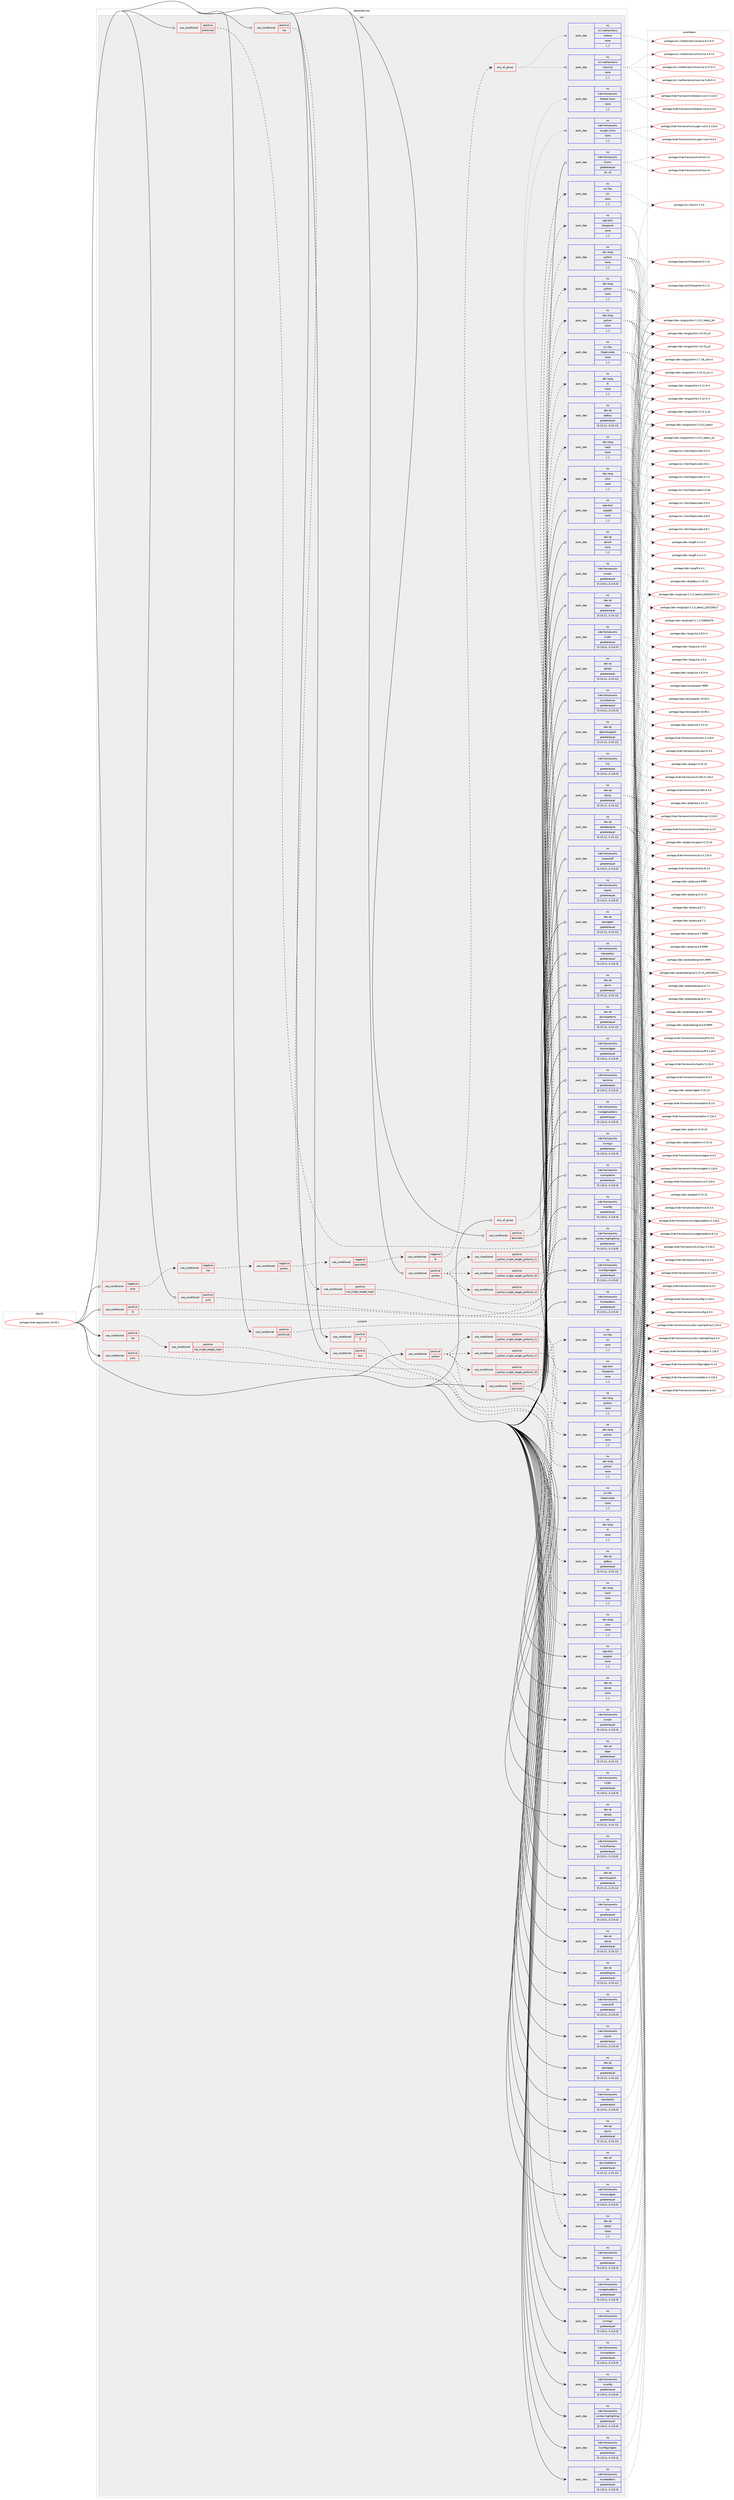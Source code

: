 digraph prolog {

# *************
# Graph options
# *************

newrank=true;
concentrate=true;
compound=true;
graph [rankdir=LR,fontname=Helvetica,fontsize=10,ranksep=1.5];#, ranksep=2.5, nodesep=0.2];
edge  [arrowhead=vee];
node  [fontname=Helvetica,fontsize=10];

# **********
# The ebuild
# **********

subgraph cluster_leftcol {
color=gray;
rank=same;
label=<<i>ebuild</i>>;
id [label="portage://kde-apps/cantor-24.05.1", color=red, width=4, href="../kde-apps/cantor-24.05.1.svg"];
}

# ****************
# The dependencies
# ****************

subgraph cluster_midcol {
color=gray;
label=<<i>dependencies</i>>;
subgraph cluster_compile {
fillcolor="#eeeeee";
style=filled;
label=<<i>compile</i>>;
subgraph cond65332 {
dependency242272 [label=<<TABLE BORDER="0" CELLBORDER="1" CELLSPACING="0" CELLPADDING="4"><TR><TD ROWSPAN="3" CELLPADDING="10">use_conditional</TD></TR><TR><TD>positive</TD></TR><TR><TD>R</TD></TR></TABLE>>, shape=none, color=red];
subgraph pack175307 {
dependency242273 [label=<<TABLE BORDER="0" CELLBORDER="1" CELLSPACING="0" CELLPADDING="4" WIDTH="220"><TR><TD ROWSPAN="6" CELLPADDING="30">pack_dep</TD></TR><TR><TD WIDTH="110">no</TD></TR><TR><TD>dev-lang</TD></TR><TR><TD>R</TD></TR><TR><TD>none</TD></TR><TR><TD>[,,]</TD></TR></TABLE>>, shape=none, color=blue];
}
dependency242272:e -> dependency242273:w [weight=20,style="dashed",arrowhead="vee"];
}
id:e -> dependency242272:w [weight=20,style="solid",arrowhead="vee"];
subgraph cond65333 {
dependency242274 [label=<<TABLE BORDER="0" CELLBORDER="1" CELLSPACING="0" CELLPADDING="4"><TR><TD ROWSPAN="3" CELLPADDING="10">use_conditional</TD></TR><TR><TD>positive</TD></TR><TR><TD>julia</TD></TR></TABLE>>, shape=none, color=red];
subgraph pack175308 {
dependency242275 [label=<<TABLE BORDER="0" CELLBORDER="1" CELLSPACING="0" CELLPADDING="4" WIDTH="220"><TR><TD ROWSPAN="6" CELLPADDING="30">pack_dep</TD></TR><TR><TD WIDTH="110">no</TD></TR><TR><TD>dev-lang</TD></TR><TR><TD>julia</TD></TR><TR><TD>none</TD></TR><TR><TD>[,,]</TD></TR></TABLE>>, shape=none, color=blue];
}
dependency242274:e -> dependency242275:w [weight=20,style="dashed",arrowhead="vee"];
}
id:e -> dependency242274:w [weight=20,style="solid",arrowhead="vee"];
subgraph cond65334 {
dependency242276 [label=<<TABLE BORDER="0" CELLBORDER="1" CELLSPACING="0" CELLPADDING="4"><TR><TD ROWSPAN="3" CELLPADDING="10">use_conditional</TD></TR><TR><TD>positive</TD></TR><TR><TD>lua</TD></TR></TABLE>>, shape=none, color=red];
subgraph cond65335 {
dependency242277 [label=<<TABLE BORDER="0" CELLBORDER="1" CELLSPACING="0" CELLPADDING="4"><TR><TD ROWSPAN="3" CELLPADDING="10">use_conditional</TD></TR><TR><TD>positive</TD></TR><TR><TD>lua_single_target_luajit</TD></TR></TABLE>>, shape=none, color=red];
subgraph pack175309 {
dependency242278 [label=<<TABLE BORDER="0" CELLBORDER="1" CELLSPACING="0" CELLPADDING="4" WIDTH="220"><TR><TD ROWSPAN="6" CELLPADDING="30">pack_dep</TD></TR><TR><TD WIDTH="110">no</TD></TR><TR><TD>dev-lang</TD></TR><TR><TD>luajit</TD></TR><TR><TD>none</TD></TR><TR><TD>[,,]</TD></TR></TABLE>>, shape=none, color=blue];
}
dependency242277:e -> dependency242278:w [weight=20,style="dashed",arrowhead="vee"];
}
dependency242276:e -> dependency242277:w [weight=20,style="dashed",arrowhead="vee"];
}
id:e -> dependency242276:w [weight=20,style="solid",arrowhead="vee"];
subgraph cond65336 {
dependency242279 [label=<<TABLE BORDER="0" CELLBORDER="1" CELLSPACING="0" CELLPADDING="4"><TR><TD ROWSPAN="3" CELLPADDING="10">use_conditional</TD></TR><TR><TD>positive</TD></TR><TR><TD>postscript</TD></TR></TABLE>>, shape=none, color=red];
subgraph pack175310 {
dependency242280 [label=<<TABLE BORDER="0" CELLBORDER="1" CELLSPACING="0" CELLPADDING="4" WIDTH="220"><TR><TD ROWSPAN="6" CELLPADDING="30">pack_dep</TD></TR><TR><TD WIDTH="110">no</TD></TR><TR><TD>app-text</TD></TR><TR><TD>libspectre</TD></TR><TR><TD>none</TD></TR><TR><TD>[,,]</TD></TR></TABLE>>, shape=none, color=blue];
}
dependency242279:e -> dependency242280:w [weight=20,style="dashed",arrowhead="vee"];
}
id:e -> dependency242279:w [weight=20,style="solid",arrowhead="vee"];
subgraph cond65337 {
dependency242281 [label=<<TABLE BORDER="0" CELLBORDER="1" CELLSPACING="0" CELLPADDING="4"><TR><TD ROWSPAN="3" CELLPADDING="10">use_conditional</TD></TR><TR><TD>positive</TD></TR><TR><TD>python</TD></TR></TABLE>>, shape=none, color=red];
subgraph cond65338 {
dependency242282 [label=<<TABLE BORDER="0" CELLBORDER="1" CELLSPACING="0" CELLPADDING="4"><TR><TD ROWSPAN="3" CELLPADDING="10">use_conditional</TD></TR><TR><TD>positive</TD></TR><TR><TD>python_single_target_python3_10</TD></TR></TABLE>>, shape=none, color=red];
subgraph pack175311 {
dependency242283 [label=<<TABLE BORDER="0" CELLBORDER="1" CELLSPACING="0" CELLPADDING="4" WIDTH="220"><TR><TD ROWSPAN="6" CELLPADDING="30">pack_dep</TD></TR><TR><TD WIDTH="110">no</TD></TR><TR><TD>dev-lang</TD></TR><TR><TD>python</TD></TR><TR><TD>none</TD></TR><TR><TD>[,,]</TD></TR></TABLE>>, shape=none, color=blue];
}
dependency242282:e -> dependency242283:w [weight=20,style="dashed",arrowhead="vee"];
}
dependency242281:e -> dependency242282:w [weight=20,style="dashed",arrowhead="vee"];
subgraph cond65339 {
dependency242284 [label=<<TABLE BORDER="0" CELLBORDER="1" CELLSPACING="0" CELLPADDING="4"><TR><TD ROWSPAN="3" CELLPADDING="10">use_conditional</TD></TR><TR><TD>positive</TD></TR><TR><TD>python_single_target_python3_11</TD></TR></TABLE>>, shape=none, color=red];
subgraph pack175312 {
dependency242285 [label=<<TABLE BORDER="0" CELLBORDER="1" CELLSPACING="0" CELLPADDING="4" WIDTH="220"><TR><TD ROWSPAN="6" CELLPADDING="30">pack_dep</TD></TR><TR><TD WIDTH="110">no</TD></TR><TR><TD>dev-lang</TD></TR><TR><TD>python</TD></TR><TR><TD>none</TD></TR><TR><TD>[,,]</TD></TR></TABLE>>, shape=none, color=blue];
}
dependency242284:e -> dependency242285:w [weight=20,style="dashed",arrowhead="vee"];
}
dependency242281:e -> dependency242284:w [weight=20,style="dashed",arrowhead="vee"];
subgraph cond65340 {
dependency242286 [label=<<TABLE BORDER="0" CELLBORDER="1" CELLSPACING="0" CELLPADDING="4"><TR><TD ROWSPAN="3" CELLPADDING="10">use_conditional</TD></TR><TR><TD>positive</TD></TR><TR><TD>python_single_target_python3_12</TD></TR></TABLE>>, shape=none, color=red];
subgraph pack175313 {
dependency242287 [label=<<TABLE BORDER="0" CELLBORDER="1" CELLSPACING="0" CELLPADDING="4" WIDTH="220"><TR><TD ROWSPAN="6" CELLPADDING="30">pack_dep</TD></TR><TR><TD WIDTH="110">no</TD></TR><TR><TD>dev-lang</TD></TR><TR><TD>python</TD></TR><TR><TD>none</TD></TR><TR><TD>[,,]</TD></TR></TABLE>>, shape=none, color=blue];
}
dependency242286:e -> dependency242287:w [weight=20,style="dashed",arrowhead="vee"];
}
dependency242281:e -> dependency242286:w [weight=20,style="dashed",arrowhead="vee"];
subgraph pack175314 {
dependency242288 [label=<<TABLE BORDER="0" CELLBORDER="1" CELLSPACING="0" CELLPADDING="4" WIDTH="220"><TR><TD ROWSPAN="6" CELLPADDING="30">pack_dep</TD></TR><TR><TD WIDTH="110">no</TD></TR><TR><TD>dev-qt</TD></TR><TR><TD>qtdbus</TD></TR><TR><TD>greaterequal</TD></TR><TR><TD>[5.15.12,,,5.15.12]</TD></TR></TABLE>>, shape=none, color=blue];
}
dependency242281:e -> dependency242288:w [weight=20,style="dashed",arrowhead="vee"];
}
id:e -> dependency242281:w [weight=20,style="solid",arrowhead="vee"];
subgraph cond65341 {
dependency242289 [label=<<TABLE BORDER="0" CELLBORDER="1" CELLSPACING="0" CELLPADDING="4"><TR><TD ROWSPAN="3" CELLPADDING="10">use_conditional</TD></TR><TR><TD>positive</TD></TR><TR><TD>qalculate</TD></TR></TABLE>>, shape=none, color=red];
subgraph pack175315 {
dependency242290 [label=<<TABLE BORDER="0" CELLBORDER="1" CELLSPACING="0" CELLPADDING="4" WIDTH="220"><TR><TD ROWSPAN="6" CELLPADDING="30">pack_dep</TD></TR><TR><TD WIDTH="110">no</TD></TR><TR><TD>sci-libs</TD></TR><TR><TD>cln</TD></TR><TR><TD>none</TD></TR><TR><TD>[,,]</TD></TR></TABLE>>, shape=none, color=blue];
}
dependency242289:e -> dependency242290:w [weight=20,style="dashed",arrowhead="vee"];
subgraph pack175316 {
dependency242291 [label=<<TABLE BORDER="0" CELLBORDER="1" CELLSPACING="0" CELLPADDING="4" WIDTH="220"><TR><TD ROWSPAN="6" CELLPADDING="30">pack_dep</TD></TR><TR><TD WIDTH="110">no</TD></TR><TR><TD>sci-libs</TD></TR><TR><TD>libqalculate</TD></TR><TR><TD>none</TD></TR><TR><TD>[,,]</TD></TR></TABLE>>, shape=none, color=blue];
}
dependency242289:e -> dependency242291:w [weight=20,style="dashed",arrowhead="vee"];
}
id:e -> dependency242289:w [weight=20,style="solid",arrowhead="vee"];
subgraph cond65342 {
dependency242292 [label=<<TABLE BORDER="0" CELLBORDER="1" CELLSPACING="0" CELLPADDING="4"><TR><TD ROWSPAN="3" CELLPADDING="10">use_conditional</TD></TR><TR><TD>positive</TD></TR><TR><TD>test</TD></TR></TABLE>>, shape=none, color=red];
subgraph pack175317 {
dependency242293 [label=<<TABLE BORDER="0" CELLBORDER="1" CELLSPACING="0" CELLPADDING="4" WIDTH="220"><TR><TD ROWSPAN="6" CELLPADDING="30">pack_dep</TD></TR><TR><TD WIDTH="110">no</TD></TR><TR><TD>dev-qt</TD></TR><TR><TD>qttest</TD></TR><TR><TD>none</TD></TR><TR><TD>[,,]</TD></TR></TABLE>>, shape=none, color=blue];
}
dependency242292:e -> dependency242293:w [weight=20,style="dashed",arrowhead="vee"];
}
id:e -> dependency242292:w [weight=20,style="solid",arrowhead="vee"];
subgraph pack175318 {
dependency242294 [label=<<TABLE BORDER="0" CELLBORDER="1" CELLSPACING="0" CELLPADDING="4" WIDTH="220"><TR><TD ROWSPAN="6" CELLPADDING="30">pack_dep</TD></TR><TR><TD WIDTH="110">no</TD></TR><TR><TD>app-text</TD></TR><TR><TD>poppler</TD></TR><TR><TD>none</TD></TR><TR><TD>[,,]</TD></TR></TABLE>>, shape=none, color=blue];
}
id:e -> dependency242294:w [weight=20,style="solid",arrowhead="vee"];
subgraph pack175319 {
dependency242295 [label=<<TABLE BORDER="0" CELLBORDER="1" CELLSPACING="0" CELLPADDING="4" WIDTH="220"><TR><TD ROWSPAN="6" CELLPADDING="30">pack_dep</TD></TR><TR><TD WIDTH="110">no</TD></TR><TR><TD>dev-qt</TD></TR><TR><TD>qtcore</TD></TR><TR><TD>none</TD></TR><TR><TD>[,,]</TD></TR></TABLE>>, shape=none, color=blue];
}
id:e -> dependency242295:w [weight=20,style="solid",arrowhead="vee"];
subgraph pack175320 {
dependency242296 [label=<<TABLE BORDER="0" CELLBORDER="1" CELLSPACING="0" CELLPADDING="4" WIDTH="220"><TR><TD ROWSPAN="6" CELLPADDING="30">pack_dep</TD></TR><TR><TD WIDTH="110">no</TD></TR><TR><TD>dev-qt</TD></TR><TR><TD>qtgui</TD></TR><TR><TD>greaterequal</TD></TR><TR><TD>[5.15.12,,,5.15.12]</TD></TR></TABLE>>, shape=none, color=blue];
}
id:e -> dependency242296:w [weight=20,style="solid",arrowhead="vee"];
subgraph pack175321 {
dependency242297 [label=<<TABLE BORDER="0" CELLBORDER="1" CELLSPACING="0" CELLPADDING="4" WIDTH="220"><TR><TD ROWSPAN="6" CELLPADDING="30">pack_dep</TD></TR><TR><TD WIDTH="110">no</TD></TR><TR><TD>dev-qt</TD></TR><TR><TD>qthelp</TD></TR><TR><TD>greaterequal</TD></TR><TR><TD>[5.15.12,,,5.15.12]</TD></TR></TABLE>>, shape=none, color=blue];
}
id:e -> dependency242297:w [weight=20,style="solid",arrowhead="vee"];
subgraph pack175322 {
dependency242298 [label=<<TABLE BORDER="0" CELLBORDER="1" CELLSPACING="0" CELLPADDING="4" WIDTH="220"><TR><TD ROWSPAN="6" CELLPADDING="30">pack_dep</TD></TR><TR><TD WIDTH="110">no</TD></TR><TR><TD>dev-qt</TD></TR><TR><TD>qtprintsupport</TD></TR><TR><TD>greaterequal</TD></TR><TR><TD>[5.15.12,,,5.15.12]</TD></TR></TABLE>>, shape=none, color=blue];
}
id:e -> dependency242298:w [weight=20,style="solid",arrowhead="vee"];
subgraph pack175323 {
dependency242299 [label=<<TABLE BORDER="0" CELLBORDER="1" CELLSPACING="0" CELLPADDING="4" WIDTH="220"><TR><TD ROWSPAN="6" CELLPADDING="30">pack_dep</TD></TR><TR><TD WIDTH="110">no</TD></TR><TR><TD>dev-qt</TD></TR><TR><TD>qtsvg</TD></TR><TR><TD>greaterequal</TD></TR><TR><TD>[5.15.12,,,5.15.12]</TD></TR></TABLE>>, shape=none, color=blue];
}
id:e -> dependency242299:w [weight=20,style="solid",arrowhead="vee"];
subgraph pack175324 {
dependency242300 [label=<<TABLE BORDER="0" CELLBORDER="1" CELLSPACING="0" CELLPADDING="4" WIDTH="220"><TR><TD ROWSPAN="6" CELLPADDING="30">pack_dep</TD></TR><TR><TD WIDTH="110">no</TD></TR><TR><TD>dev-qt</TD></TR><TR><TD>qtwebengine</TD></TR><TR><TD>greaterequal</TD></TR><TR><TD>[5.15.12,,,5.15.12]</TD></TR></TABLE>>, shape=none, color=blue];
}
id:e -> dependency242300:w [weight=20,style="solid",arrowhead="vee"];
subgraph pack175325 {
dependency242301 [label=<<TABLE BORDER="0" CELLBORDER="1" CELLSPACING="0" CELLPADDING="4" WIDTH="220"><TR><TD ROWSPAN="6" CELLPADDING="30">pack_dep</TD></TR><TR><TD WIDTH="110">no</TD></TR><TR><TD>dev-qt</TD></TR><TR><TD>qtwidgets</TD></TR><TR><TD>greaterequal</TD></TR><TR><TD>[5.15.12,,,5.15.12]</TD></TR></TABLE>>, shape=none, color=blue];
}
id:e -> dependency242301:w [weight=20,style="solid",arrowhead="vee"];
subgraph pack175326 {
dependency242302 [label=<<TABLE BORDER="0" CELLBORDER="1" CELLSPACING="0" CELLPADDING="4" WIDTH="220"><TR><TD ROWSPAN="6" CELLPADDING="30">pack_dep</TD></TR><TR><TD WIDTH="110">no</TD></TR><TR><TD>dev-qt</TD></TR><TR><TD>qtxml</TD></TR><TR><TD>greaterequal</TD></TR><TR><TD>[5.15.12,,,5.15.12]</TD></TR></TABLE>>, shape=none, color=blue];
}
id:e -> dependency242302:w [weight=20,style="solid",arrowhead="vee"];
subgraph pack175327 {
dependency242303 [label=<<TABLE BORDER="0" CELLBORDER="1" CELLSPACING="0" CELLPADDING="4" WIDTH="220"><TR><TD ROWSPAN="6" CELLPADDING="30">pack_dep</TD></TR><TR><TD WIDTH="110">no</TD></TR><TR><TD>dev-qt</TD></TR><TR><TD>qtxmlpatterns</TD></TR><TR><TD>greaterequal</TD></TR><TR><TD>[5.15.12,,,5.15.12]</TD></TR></TABLE>>, shape=none, color=blue];
}
id:e -> dependency242303:w [weight=20,style="solid",arrowhead="vee"];
subgraph pack175328 {
dependency242304 [label=<<TABLE BORDER="0" CELLBORDER="1" CELLSPACING="0" CELLPADDING="4" WIDTH="220"><TR><TD ROWSPAN="6" CELLPADDING="30">pack_dep</TD></TR><TR><TD WIDTH="110">no</TD></TR><TR><TD>kde-frameworks</TD></TR><TR><TD>karchive</TD></TR><TR><TD>greaterequal</TD></TR><TR><TD>[5.115.0,,,5.115.0]</TD></TR></TABLE>>, shape=none, color=blue];
}
id:e -> dependency242304:w [weight=20,style="solid",arrowhead="vee"];
subgraph pack175329 {
dependency242305 [label=<<TABLE BORDER="0" CELLBORDER="1" CELLSPACING="0" CELLPADDING="4" WIDTH="220"><TR><TD ROWSPAN="6" CELLPADDING="30">pack_dep</TD></TR><TR><TD WIDTH="110">no</TD></TR><TR><TD>kde-frameworks</TD></TR><TR><TD>kcompletion</TD></TR><TR><TD>greaterequal</TD></TR><TR><TD>[5.115.0,,,5.115.0]</TD></TR></TABLE>>, shape=none, color=blue];
}
id:e -> dependency242305:w [weight=20,style="solid",arrowhead="vee"];
subgraph pack175330 {
dependency242306 [label=<<TABLE BORDER="0" CELLBORDER="1" CELLSPACING="0" CELLPADDING="4" WIDTH="220"><TR><TD ROWSPAN="6" CELLPADDING="30">pack_dep</TD></TR><TR><TD WIDTH="110">no</TD></TR><TR><TD>kde-frameworks</TD></TR><TR><TD>kconfig</TD></TR><TR><TD>greaterequal</TD></TR><TR><TD>[5.115.0,,,5.115.0]</TD></TR></TABLE>>, shape=none, color=blue];
}
id:e -> dependency242306:w [weight=20,style="solid",arrowhead="vee"];
subgraph pack175331 {
dependency242307 [label=<<TABLE BORDER="0" CELLBORDER="1" CELLSPACING="0" CELLPADDING="4" WIDTH="220"><TR><TD ROWSPAN="6" CELLPADDING="30">pack_dep</TD></TR><TR><TD WIDTH="110">no</TD></TR><TR><TD>kde-frameworks</TD></TR><TR><TD>kconfigwidgets</TD></TR><TR><TD>greaterequal</TD></TR><TR><TD>[5.115.0,,,5.115.0]</TD></TR></TABLE>>, shape=none, color=blue];
}
id:e -> dependency242307:w [weight=20,style="solid",arrowhead="vee"];
subgraph pack175332 {
dependency242308 [label=<<TABLE BORDER="0" CELLBORDER="1" CELLSPACING="0" CELLPADDING="4" WIDTH="220"><TR><TD ROWSPAN="6" CELLPADDING="30">pack_dep</TD></TR><TR><TD WIDTH="110">no</TD></TR><TR><TD>kde-frameworks</TD></TR><TR><TD>kcoreaddons</TD></TR><TR><TD>greaterequal</TD></TR><TR><TD>[5.115.0,,,5.115.0]</TD></TR></TABLE>>, shape=none, color=blue];
}
id:e -> dependency242308:w [weight=20,style="solid",arrowhead="vee"];
subgraph pack175333 {
dependency242309 [label=<<TABLE BORDER="0" CELLBORDER="1" CELLSPACING="0" CELLPADDING="4" WIDTH="220"><TR><TD ROWSPAN="6" CELLPADDING="30">pack_dep</TD></TR><TR><TD WIDTH="110">no</TD></TR><TR><TD>kde-frameworks</TD></TR><TR><TD>kcrash</TD></TR><TR><TD>greaterequal</TD></TR><TR><TD>[5.115.0,,,5.115.0]</TD></TR></TABLE>>, shape=none, color=blue];
}
id:e -> dependency242309:w [weight=20,style="solid",arrowhead="vee"];
subgraph pack175334 {
dependency242310 [label=<<TABLE BORDER="0" CELLBORDER="1" CELLSPACING="0" CELLPADDING="4" WIDTH="220"><TR><TD ROWSPAN="6" CELLPADDING="30">pack_dep</TD></TR><TR><TD WIDTH="110">no</TD></TR><TR><TD>kde-frameworks</TD></TR><TR><TD>ki18n</TD></TR><TR><TD>greaterequal</TD></TR><TR><TD>[5.115.0,,,5.115.0]</TD></TR></TABLE>>, shape=none, color=blue];
}
id:e -> dependency242310:w [weight=20,style="solid",arrowhead="vee"];
subgraph pack175335 {
dependency242311 [label=<<TABLE BORDER="0" CELLBORDER="1" CELLSPACING="0" CELLPADDING="4" WIDTH="220"><TR><TD ROWSPAN="6" CELLPADDING="30">pack_dep</TD></TR><TR><TD WIDTH="110">no</TD></TR><TR><TD>kde-frameworks</TD></TR><TR><TD>kiconthemes</TD></TR><TR><TD>greaterequal</TD></TR><TR><TD>[5.115.0,,,5.115.0]</TD></TR></TABLE>>, shape=none, color=blue];
}
id:e -> dependency242311:w [weight=20,style="solid",arrowhead="vee"];
subgraph pack175336 {
dependency242312 [label=<<TABLE BORDER="0" CELLBORDER="1" CELLSPACING="0" CELLPADDING="4" WIDTH="220"><TR><TD ROWSPAN="6" CELLPADDING="30">pack_dep</TD></TR><TR><TD WIDTH="110">no</TD></TR><TR><TD>kde-frameworks</TD></TR><TR><TD>kio</TD></TR><TR><TD>greaterequal</TD></TR><TR><TD>[5.115.0,,,5.115.0]</TD></TR></TABLE>>, shape=none, color=blue];
}
id:e -> dependency242312:w [weight=20,style="solid",arrowhead="vee"];
subgraph pack175337 {
dependency242313 [label=<<TABLE BORDER="0" CELLBORDER="1" CELLSPACING="0" CELLPADDING="4" WIDTH="220"><TR><TD ROWSPAN="6" CELLPADDING="30">pack_dep</TD></TR><TR><TD WIDTH="110">no</TD></TR><TR><TD>kde-frameworks</TD></TR><TR><TD>knewstuff</TD></TR><TR><TD>greaterequal</TD></TR><TR><TD>[5.115.0,,,5.115.0]</TD></TR></TABLE>>, shape=none, color=blue];
}
id:e -> dependency242313:w [weight=20,style="solid",arrowhead="vee"];
subgraph pack175338 {
dependency242314 [label=<<TABLE BORDER="0" CELLBORDER="1" CELLSPACING="0" CELLPADDING="4" WIDTH="220"><TR><TD ROWSPAN="6" CELLPADDING="30">pack_dep</TD></TR><TR><TD WIDTH="110">no</TD></TR><TR><TD>kde-frameworks</TD></TR><TR><TD>kparts</TD></TR><TR><TD>greaterequal</TD></TR><TR><TD>[5.115.0,,,5.115.0]</TD></TR></TABLE>>, shape=none, color=blue];
}
id:e -> dependency242314:w [weight=20,style="solid",arrowhead="vee"];
subgraph pack175339 {
dependency242315 [label=<<TABLE BORDER="0" CELLBORDER="1" CELLSPACING="0" CELLPADDING="4" WIDTH="220"><TR><TD ROWSPAN="6" CELLPADDING="30">pack_dep</TD></TR><TR><TD WIDTH="110">no</TD></TR><TR><TD>kde-frameworks</TD></TR><TR><TD>ktexteditor</TD></TR><TR><TD>greaterequal</TD></TR><TR><TD>[5.115.0,,,5.115.0]</TD></TR></TABLE>>, shape=none, color=blue];
}
id:e -> dependency242315:w [weight=20,style="solid",arrowhead="vee"];
subgraph pack175340 {
dependency242316 [label=<<TABLE BORDER="0" CELLBORDER="1" CELLSPACING="0" CELLPADDING="4" WIDTH="220"><TR><TD ROWSPAN="6" CELLPADDING="30">pack_dep</TD></TR><TR><TD WIDTH="110">no</TD></TR><TR><TD>kde-frameworks</TD></TR><TR><TD>ktextwidgets</TD></TR><TR><TD>greaterequal</TD></TR><TR><TD>[5.115.0,,,5.115.0]</TD></TR></TABLE>>, shape=none, color=blue];
}
id:e -> dependency242316:w [weight=20,style="solid",arrowhead="vee"];
subgraph pack175341 {
dependency242317 [label=<<TABLE BORDER="0" CELLBORDER="1" CELLSPACING="0" CELLPADDING="4" WIDTH="220"><TR><TD ROWSPAN="6" CELLPADDING="30">pack_dep</TD></TR><TR><TD WIDTH="110">no</TD></TR><TR><TD>kde-frameworks</TD></TR><TR><TD>kwidgetsaddons</TD></TR><TR><TD>greaterequal</TD></TR><TR><TD>[5.115.0,,,5.115.0]</TD></TR></TABLE>>, shape=none, color=blue];
}
id:e -> dependency242317:w [weight=20,style="solid",arrowhead="vee"];
subgraph pack175342 {
dependency242318 [label=<<TABLE BORDER="0" CELLBORDER="1" CELLSPACING="0" CELLPADDING="4" WIDTH="220"><TR><TD ROWSPAN="6" CELLPADDING="30">pack_dep</TD></TR><TR><TD WIDTH="110">no</TD></TR><TR><TD>kde-frameworks</TD></TR><TR><TD>kxmlgui</TD></TR><TR><TD>greaterequal</TD></TR><TR><TD>[5.115.0,,,5.115.0]</TD></TR></TABLE>>, shape=none, color=blue];
}
id:e -> dependency242318:w [weight=20,style="solid",arrowhead="vee"];
subgraph pack175343 {
dependency242319 [label=<<TABLE BORDER="0" CELLBORDER="1" CELLSPACING="0" CELLPADDING="4" WIDTH="220"><TR><TD ROWSPAN="6" CELLPADDING="30">pack_dep</TD></TR><TR><TD WIDTH="110">no</TD></TR><TR><TD>kde-frameworks</TD></TR><TR><TD>syntax-highlighting</TD></TR><TR><TD>greaterequal</TD></TR><TR><TD>[5.115.0,,,5.115.0]</TD></TR></TABLE>>, shape=none, color=blue];
}
id:e -> dependency242319:w [weight=20,style="solid",arrowhead="vee"];
}
subgraph cluster_compileandrun {
fillcolor="#eeeeee";
style=filled;
label=<<i>compile and run</i>>;
}
subgraph cluster_run {
fillcolor="#eeeeee";
style=filled;
label=<<i>run</i>>;
subgraph any1481 {
dependency242320 [label=<<TABLE BORDER="0" CELLBORDER="1" CELLSPACING="0" CELLPADDING="4"><TR><TD CELLPADDING="10">any_of_group</TD></TR></TABLE>>, shape=none, color=red];subgraph pack175344 {
dependency242321 [label=<<TABLE BORDER="0" CELLBORDER="1" CELLSPACING="0" CELLPADDING="4" WIDTH="220"><TR><TD ROWSPAN="6" CELLPADDING="30">pack_dep</TD></TR><TR><TD WIDTH="110">no</TD></TR><TR><TD>kde-frameworks</TD></TR><TR><TD>breeze-icons</TD></TR><TR><TD>none</TD></TR><TR><TD>[,,]</TD></TR></TABLE>>, shape=none, color=blue];
}
dependency242320:e -> dependency242321:w [weight=20,style="dotted",arrowhead="oinv"];
subgraph pack175345 {
dependency242322 [label=<<TABLE BORDER="0" CELLBORDER="1" CELLSPACING="0" CELLPADDING="4" WIDTH="220"><TR><TD ROWSPAN="6" CELLPADDING="30">pack_dep</TD></TR><TR><TD WIDTH="110">no</TD></TR><TR><TD>kde-frameworks</TD></TR><TR><TD>oxygen-icons</TD></TR><TR><TD>none</TD></TR><TR><TD>[,,]</TD></TR></TABLE>>, shape=none, color=blue];
}
dependency242320:e -> dependency242322:w [weight=20,style="dotted",arrowhead="oinv"];
}
id:e -> dependency242320:w [weight=20,style="solid",arrowhead="odot"];
subgraph cond65343 {
dependency242323 [label=<<TABLE BORDER="0" CELLBORDER="1" CELLSPACING="0" CELLPADDING="4"><TR><TD ROWSPAN="3" CELLPADDING="10">use_conditional</TD></TR><TR><TD>negative</TD></TR><TR><TD>julia</TD></TR></TABLE>>, shape=none, color=red];
subgraph cond65344 {
dependency242324 [label=<<TABLE BORDER="0" CELLBORDER="1" CELLSPACING="0" CELLPADDING="4"><TR><TD ROWSPAN="3" CELLPADDING="10">use_conditional</TD></TR><TR><TD>negative</TD></TR><TR><TD>lua</TD></TR></TABLE>>, shape=none, color=red];
subgraph cond65345 {
dependency242325 [label=<<TABLE BORDER="0" CELLBORDER="1" CELLSPACING="0" CELLPADDING="4"><TR><TD ROWSPAN="3" CELLPADDING="10">use_conditional</TD></TR><TR><TD>negative</TD></TR><TR><TD>python</TD></TR></TABLE>>, shape=none, color=red];
subgraph cond65346 {
dependency242326 [label=<<TABLE BORDER="0" CELLBORDER="1" CELLSPACING="0" CELLPADDING="4"><TR><TD ROWSPAN="3" CELLPADDING="10">use_conditional</TD></TR><TR><TD>negative</TD></TR><TR><TD>qalculate</TD></TR></TABLE>>, shape=none, color=red];
subgraph cond65347 {
dependency242327 [label=<<TABLE BORDER="0" CELLBORDER="1" CELLSPACING="0" CELLPADDING="4"><TR><TD ROWSPAN="3" CELLPADDING="10">use_conditional</TD></TR><TR><TD>negative</TD></TR><TR><TD>R</TD></TR></TABLE>>, shape=none, color=red];
subgraph any1482 {
dependency242328 [label=<<TABLE BORDER="0" CELLBORDER="1" CELLSPACING="0" CELLPADDING="4"><TR><TD CELLPADDING="10">any_of_group</TD></TR></TABLE>>, shape=none, color=red];subgraph pack175346 {
dependency242329 [label=<<TABLE BORDER="0" CELLBORDER="1" CELLSPACING="0" CELLPADDING="4" WIDTH="220"><TR><TD ROWSPAN="6" CELLPADDING="30">pack_dep</TD></TR><TR><TD WIDTH="110">no</TD></TR><TR><TD>sci-mathematics</TD></TR><TR><TD>maxima</TD></TR><TR><TD>none</TD></TR><TR><TD>[,,]</TD></TR></TABLE>>, shape=none, color=blue];
}
dependency242328:e -> dependency242329:w [weight=20,style="dotted",arrowhead="oinv"];
subgraph pack175347 {
dependency242330 [label=<<TABLE BORDER="0" CELLBORDER="1" CELLSPACING="0" CELLPADDING="4" WIDTH="220"><TR><TD ROWSPAN="6" CELLPADDING="30">pack_dep</TD></TR><TR><TD WIDTH="110">no</TD></TR><TR><TD>sci-mathematics</TD></TR><TR><TD>octave</TD></TR><TR><TD>none</TD></TR><TR><TD>[,,]</TD></TR></TABLE>>, shape=none, color=blue];
}
dependency242328:e -> dependency242330:w [weight=20,style="dotted",arrowhead="oinv"];
}
dependency242327:e -> dependency242328:w [weight=20,style="dashed",arrowhead="vee"];
}
dependency242326:e -> dependency242327:w [weight=20,style="dashed",arrowhead="vee"];
}
dependency242325:e -> dependency242326:w [weight=20,style="dashed",arrowhead="vee"];
}
dependency242324:e -> dependency242325:w [weight=20,style="dashed",arrowhead="vee"];
}
dependency242323:e -> dependency242324:w [weight=20,style="dashed",arrowhead="vee"];
}
id:e -> dependency242323:w [weight=20,style="solid",arrowhead="odot"];
subgraph cond65348 {
dependency242331 [label=<<TABLE BORDER="0" CELLBORDER="1" CELLSPACING="0" CELLPADDING="4"><TR><TD ROWSPAN="3" CELLPADDING="10">use_conditional</TD></TR><TR><TD>positive</TD></TR><TR><TD>R</TD></TR></TABLE>>, shape=none, color=red];
subgraph pack175348 {
dependency242332 [label=<<TABLE BORDER="0" CELLBORDER="1" CELLSPACING="0" CELLPADDING="4" WIDTH="220"><TR><TD ROWSPAN="6" CELLPADDING="30">pack_dep</TD></TR><TR><TD WIDTH="110">no</TD></TR><TR><TD>dev-lang</TD></TR><TR><TD>R</TD></TR><TR><TD>none</TD></TR><TR><TD>[,,]</TD></TR></TABLE>>, shape=none, color=blue];
}
dependency242331:e -> dependency242332:w [weight=20,style="dashed",arrowhead="vee"];
}
id:e -> dependency242331:w [weight=20,style="solid",arrowhead="odot"];
subgraph cond65349 {
dependency242333 [label=<<TABLE BORDER="0" CELLBORDER="1" CELLSPACING="0" CELLPADDING="4"><TR><TD ROWSPAN="3" CELLPADDING="10">use_conditional</TD></TR><TR><TD>positive</TD></TR><TR><TD>julia</TD></TR></TABLE>>, shape=none, color=red];
subgraph pack175349 {
dependency242334 [label=<<TABLE BORDER="0" CELLBORDER="1" CELLSPACING="0" CELLPADDING="4" WIDTH="220"><TR><TD ROWSPAN="6" CELLPADDING="30">pack_dep</TD></TR><TR><TD WIDTH="110">no</TD></TR><TR><TD>dev-lang</TD></TR><TR><TD>julia</TD></TR><TR><TD>none</TD></TR><TR><TD>[,,]</TD></TR></TABLE>>, shape=none, color=blue];
}
dependency242333:e -> dependency242334:w [weight=20,style="dashed",arrowhead="vee"];
}
id:e -> dependency242333:w [weight=20,style="solid",arrowhead="odot"];
subgraph cond65350 {
dependency242335 [label=<<TABLE BORDER="0" CELLBORDER="1" CELLSPACING="0" CELLPADDING="4"><TR><TD ROWSPAN="3" CELLPADDING="10">use_conditional</TD></TR><TR><TD>positive</TD></TR><TR><TD>lua</TD></TR></TABLE>>, shape=none, color=red];
subgraph cond65351 {
dependency242336 [label=<<TABLE BORDER="0" CELLBORDER="1" CELLSPACING="0" CELLPADDING="4"><TR><TD ROWSPAN="3" CELLPADDING="10">use_conditional</TD></TR><TR><TD>positive</TD></TR><TR><TD>lua_single_target_luajit</TD></TR></TABLE>>, shape=none, color=red];
subgraph pack175350 {
dependency242337 [label=<<TABLE BORDER="0" CELLBORDER="1" CELLSPACING="0" CELLPADDING="4" WIDTH="220"><TR><TD ROWSPAN="6" CELLPADDING="30">pack_dep</TD></TR><TR><TD WIDTH="110">no</TD></TR><TR><TD>dev-lang</TD></TR><TR><TD>luajit</TD></TR><TR><TD>none</TD></TR><TR><TD>[,,]</TD></TR></TABLE>>, shape=none, color=blue];
}
dependency242336:e -> dependency242337:w [weight=20,style="dashed",arrowhead="vee"];
}
dependency242335:e -> dependency242336:w [weight=20,style="dashed",arrowhead="vee"];
}
id:e -> dependency242335:w [weight=20,style="solid",arrowhead="odot"];
subgraph cond65352 {
dependency242338 [label=<<TABLE BORDER="0" CELLBORDER="1" CELLSPACING="0" CELLPADDING="4"><TR><TD ROWSPAN="3" CELLPADDING="10">use_conditional</TD></TR><TR><TD>positive</TD></TR><TR><TD>postscript</TD></TR></TABLE>>, shape=none, color=red];
subgraph pack175351 {
dependency242339 [label=<<TABLE BORDER="0" CELLBORDER="1" CELLSPACING="0" CELLPADDING="4" WIDTH="220"><TR><TD ROWSPAN="6" CELLPADDING="30">pack_dep</TD></TR><TR><TD WIDTH="110">no</TD></TR><TR><TD>app-text</TD></TR><TR><TD>libspectre</TD></TR><TR><TD>none</TD></TR><TR><TD>[,,]</TD></TR></TABLE>>, shape=none, color=blue];
}
dependency242338:e -> dependency242339:w [weight=20,style="dashed",arrowhead="vee"];
}
id:e -> dependency242338:w [weight=20,style="solid",arrowhead="odot"];
subgraph cond65353 {
dependency242340 [label=<<TABLE BORDER="0" CELLBORDER="1" CELLSPACING="0" CELLPADDING="4"><TR><TD ROWSPAN="3" CELLPADDING="10">use_conditional</TD></TR><TR><TD>positive</TD></TR><TR><TD>python</TD></TR></TABLE>>, shape=none, color=red];
subgraph cond65354 {
dependency242341 [label=<<TABLE BORDER="0" CELLBORDER="1" CELLSPACING="0" CELLPADDING="4"><TR><TD ROWSPAN="3" CELLPADDING="10">use_conditional</TD></TR><TR><TD>positive</TD></TR><TR><TD>python_single_target_python3_10</TD></TR></TABLE>>, shape=none, color=red];
subgraph pack175352 {
dependency242342 [label=<<TABLE BORDER="0" CELLBORDER="1" CELLSPACING="0" CELLPADDING="4" WIDTH="220"><TR><TD ROWSPAN="6" CELLPADDING="30">pack_dep</TD></TR><TR><TD WIDTH="110">no</TD></TR><TR><TD>dev-lang</TD></TR><TR><TD>python</TD></TR><TR><TD>none</TD></TR><TR><TD>[,,]</TD></TR></TABLE>>, shape=none, color=blue];
}
dependency242341:e -> dependency242342:w [weight=20,style="dashed",arrowhead="vee"];
}
dependency242340:e -> dependency242341:w [weight=20,style="dashed",arrowhead="vee"];
subgraph cond65355 {
dependency242343 [label=<<TABLE BORDER="0" CELLBORDER="1" CELLSPACING="0" CELLPADDING="4"><TR><TD ROWSPAN="3" CELLPADDING="10">use_conditional</TD></TR><TR><TD>positive</TD></TR><TR><TD>python_single_target_python3_11</TD></TR></TABLE>>, shape=none, color=red];
subgraph pack175353 {
dependency242344 [label=<<TABLE BORDER="0" CELLBORDER="1" CELLSPACING="0" CELLPADDING="4" WIDTH="220"><TR><TD ROWSPAN="6" CELLPADDING="30">pack_dep</TD></TR><TR><TD WIDTH="110">no</TD></TR><TR><TD>dev-lang</TD></TR><TR><TD>python</TD></TR><TR><TD>none</TD></TR><TR><TD>[,,]</TD></TR></TABLE>>, shape=none, color=blue];
}
dependency242343:e -> dependency242344:w [weight=20,style="dashed",arrowhead="vee"];
}
dependency242340:e -> dependency242343:w [weight=20,style="dashed",arrowhead="vee"];
subgraph cond65356 {
dependency242345 [label=<<TABLE BORDER="0" CELLBORDER="1" CELLSPACING="0" CELLPADDING="4"><TR><TD ROWSPAN="3" CELLPADDING="10">use_conditional</TD></TR><TR><TD>positive</TD></TR><TR><TD>python_single_target_python3_12</TD></TR></TABLE>>, shape=none, color=red];
subgraph pack175354 {
dependency242346 [label=<<TABLE BORDER="0" CELLBORDER="1" CELLSPACING="0" CELLPADDING="4" WIDTH="220"><TR><TD ROWSPAN="6" CELLPADDING="30">pack_dep</TD></TR><TR><TD WIDTH="110">no</TD></TR><TR><TD>dev-lang</TD></TR><TR><TD>python</TD></TR><TR><TD>none</TD></TR><TR><TD>[,,]</TD></TR></TABLE>>, shape=none, color=blue];
}
dependency242345:e -> dependency242346:w [weight=20,style="dashed",arrowhead="vee"];
}
dependency242340:e -> dependency242345:w [weight=20,style="dashed",arrowhead="vee"];
subgraph pack175355 {
dependency242347 [label=<<TABLE BORDER="0" CELLBORDER="1" CELLSPACING="0" CELLPADDING="4" WIDTH="220"><TR><TD ROWSPAN="6" CELLPADDING="30">pack_dep</TD></TR><TR><TD WIDTH="110">no</TD></TR><TR><TD>dev-qt</TD></TR><TR><TD>qtdbus</TD></TR><TR><TD>greaterequal</TD></TR><TR><TD>[5.15.12,,,5.15.12]</TD></TR></TABLE>>, shape=none, color=blue];
}
dependency242340:e -> dependency242347:w [weight=20,style="dashed",arrowhead="vee"];
}
id:e -> dependency242340:w [weight=20,style="solid",arrowhead="odot"];
subgraph cond65357 {
dependency242348 [label=<<TABLE BORDER="0" CELLBORDER="1" CELLSPACING="0" CELLPADDING="4"><TR><TD ROWSPAN="3" CELLPADDING="10">use_conditional</TD></TR><TR><TD>positive</TD></TR><TR><TD>qalculate</TD></TR></TABLE>>, shape=none, color=red];
subgraph pack175356 {
dependency242349 [label=<<TABLE BORDER="0" CELLBORDER="1" CELLSPACING="0" CELLPADDING="4" WIDTH="220"><TR><TD ROWSPAN="6" CELLPADDING="30">pack_dep</TD></TR><TR><TD WIDTH="110">no</TD></TR><TR><TD>sci-libs</TD></TR><TR><TD>cln</TD></TR><TR><TD>none</TD></TR><TR><TD>[,,]</TD></TR></TABLE>>, shape=none, color=blue];
}
dependency242348:e -> dependency242349:w [weight=20,style="dashed",arrowhead="vee"];
subgraph pack175357 {
dependency242350 [label=<<TABLE BORDER="0" CELLBORDER="1" CELLSPACING="0" CELLPADDING="4" WIDTH="220"><TR><TD ROWSPAN="6" CELLPADDING="30">pack_dep</TD></TR><TR><TD WIDTH="110">no</TD></TR><TR><TD>sci-libs</TD></TR><TR><TD>libqalculate</TD></TR><TR><TD>none</TD></TR><TR><TD>[,,]</TD></TR></TABLE>>, shape=none, color=blue];
}
dependency242348:e -> dependency242350:w [weight=20,style="dashed",arrowhead="vee"];
}
id:e -> dependency242348:w [weight=20,style="solid",arrowhead="odot"];
subgraph pack175358 {
dependency242351 [label=<<TABLE BORDER="0" CELLBORDER="1" CELLSPACING="0" CELLPADDING="4" WIDTH="220"><TR><TD ROWSPAN="6" CELLPADDING="30">pack_dep</TD></TR><TR><TD WIDTH="110">no</TD></TR><TR><TD>app-text</TD></TR><TR><TD>poppler</TD></TR><TR><TD>none</TD></TR><TR><TD>[,,]</TD></TR></TABLE>>, shape=none, color=blue];
}
id:e -> dependency242351:w [weight=20,style="solid",arrowhead="odot"];
subgraph pack175359 {
dependency242352 [label=<<TABLE BORDER="0" CELLBORDER="1" CELLSPACING="0" CELLPADDING="4" WIDTH="220"><TR><TD ROWSPAN="6" CELLPADDING="30">pack_dep</TD></TR><TR><TD WIDTH="110">no</TD></TR><TR><TD>dev-qt</TD></TR><TR><TD>qtcore</TD></TR><TR><TD>none</TD></TR><TR><TD>[,,]</TD></TR></TABLE>>, shape=none, color=blue];
}
id:e -> dependency242352:w [weight=20,style="solid",arrowhead="odot"];
subgraph pack175360 {
dependency242353 [label=<<TABLE BORDER="0" CELLBORDER="1" CELLSPACING="0" CELLPADDING="4" WIDTH="220"><TR><TD ROWSPAN="6" CELLPADDING="30">pack_dep</TD></TR><TR><TD WIDTH="110">no</TD></TR><TR><TD>dev-qt</TD></TR><TR><TD>qtgui</TD></TR><TR><TD>greaterequal</TD></TR><TR><TD>[5.15.12,,,5.15.12]</TD></TR></TABLE>>, shape=none, color=blue];
}
id:e -> dependency242353:w [weight=20,style="solid",arrowhead="odot"];
subgraph pack175361 {
dependency242354 [label=<<TABLE BORDER="0" CELLBORDER="1" CELLSPACING="0" CELLPADDING="4" WIDTH="220"><TR><TD ROWSPAN="6" CELLPADDING="30">pack_dep</TD></TR><TR><TD WIDTH="110">no</TD></TR><TR><TD>dev-qt</TD></TR><TR><TD>qthelp</TD></TR><TR><TD>greaterequal</TD></TR><TR><TD>[5.15.12,,,5.15.12]</TD></TR></TABLE>>, shape=none, color=blue];
}
id:e -> dependency242354:w [weight=20,style="solid",arrowhead="odot"];
subgraph pack175362 {
dependency242355 [label=<<TABLE BORDER="0" CELLBORDER="1" CELLSPACING="0" CELLPADDING="4" WIDTH="220"><TR><TD ROWSPAN="6" CELLPADDING="30">pack_dep</TD></TR><TR><TD WIDTH="110">no</TD></TR><TR><TD>dev-qt</TD></TR><TR><TD>qtprintsupport</TD></TR><TR><TD>greaterequal</TD></TR><TR><TD>[5.15.12,,,5.15.12]</TD></TR></TABLE>>, shape=none, color=blue];
}
id:e -> dependency242355:w [weight=20,style="solid",arrowhead="odot"];
subgraph pack175363 {
dependency242356 [label=<<TABLE BORDER="0" CELLBORDER="1" CELLSPACING="0" CELLPADDING="4" WIDTH="220"><TR><TD ROWSPAN="6" CELLPADDING="30">pack_dep</TD></TR><TR><TD WIDTH="110">no</TD></TR><TR><TD>dev-qt</TD></TR><TR><TD>qtsvg</TD></TR><TR><TD>greaterequal</TD></TR><TR><TD>[5.15.12,,,5.15.12]</TD></TR></TABLE>>, shape=none, color=blue];
}
id:e -> dependency242356:w [weight=20,style="solid",arrowhead="odot"];
subgraph pack175364 {
dependency242357 [label=<<TABLE BORDER="0" CELLBORDER="1" CELLSPACING="0" CELLPADDING="4" WIDTH="220"><TR><TD ROWSPAN="6" CELLPADDING="30">pack_dep</TD></TR><TR><TD WIDTH="110">no</TD></TR><TR><TD>dev-qt</TD></TR><TR><TD>qtwebengine</TD></TR><TR><TD>greaterequal</TD></TR><TR><TD>[5.15.12,,,5.15.12]</TD></TR></TABLE>>, shape=none, color=blue];
}
id:e -> dependency242357:w [weight=20,style="solid",arrowhead="odot"];
subgraph pack175365 {
dependency242358 [label=<<TABLE BORDER="0" CELLBORDER="1" CELLSPACING="0" CELLPADDING="4" WIDTH="220"><TR><TD ROWSPAN="6" CELLPADDING="30">pack_dep</TD></TR><TR><TD WIDTH="110">no</TD></TR><TR><TD>dev-qt</TD></TR><TR><TD>qtwidgets</TD></TR><TR><TD>greaterequal</TD></TR><TR><TD>[5.15.12,,,5.15.12]</TD></TR></TABLE>>, shape=none, color=blue];
}
id:e -> dependency242358:w [weight=20,style="solid",arrowhead="odot"];
subgraph pack175366 {
dependency242359 [label=<<TABLE BORDER="0" CELLBORDER="1" CELLSPACING="0" CELLPADDING="4" WIDTH="220"><TR><TD ROWSPAN="6" CELLPADDING="30">pack_dep</TD></TR><TR><TD WIDTH="110">no</TD></TR><TR><TD>dev-qt</TD></TR><TR><TD>qtxml</TD></TR><TR><TD>greaterequal</TD></TR><TR><TD>[5.15.12,,,5.15.12]</TD></TR></TABLE>>, shape=none, color=blue];
}
id:e -> dependency242359:w [weight=20,style="solid",arrowhead="odot"];
subgraph pack175367 {
dependency242360 [label=<<TABLE BORDER="0" CELLBORDER="1" CELLSPACING="0" CELLPADDING="4" WIDTH="220"><TR><TD ROWSPAN="6" CELLPADDING="30">pack_dep</TD></TR><TR><TD WIDTH="110">no</TD></TR><TR><TD>dev-qt</TD></TR><TR><TD>qtxmlpatterns</TD></TR><TR><TD>greaterequal</TD></TR><TR><TD>[5.15.12,,,5.15.12]</TD></TR></TABLE>>, shape=none, color=blue];
}
id:e -> dependency242360:w [weight=20,style="solid",arrowhead="odot"];
subgraph pack175368 {
dependency242361 [label=<<TABLE BORDER="0" CELLBORDER="1" CELLSPACING="0" CELLPADDING="4" WIDTH="220"><TR><TD ROWSPAN="6" CELLPADDING="30">pack_dep</TD></TR><TR><TD WIDTH="110">no</TD></TR><TR><TD>kde-frameworks</TD></TR><TR><TD>karchive</TD></TR><TR><TD>greaterequal</TD></TR><TR><TD>[5.115.0,,,5.115.0]</TD></TR></TABLE>>, shape=none, color=blue];
}
id:e -> dependency242361:w [weight=20,style="solid",arrowhead="odot"];
subgraph pack175369 {
dependency242362 [label=<<TABLE BORDER="0" CELLBORDER="1" CELLSPACING="0" CELLPADDING="4" WIDTH="220"><TR><TD ROWSPAN="6" CELLPADDING="30">pack_dep</TD></TR><TR><TD WIDTH="110">no</TD></TR><TR><TD>kde-frameworks</TD></TR><TR><TD>kcompletion</TD></TR><TR><TD>greaterequal</TD></TR><TR><TD>[5.115.0,,,5.115.0]</TD></TR></TABLE>>, shape=none, color=blue];
}
id:e -> dependency242362:w [weight=20,style="solid",arrowhead="odot"];
subgraph pack175370 {
dependency242363 [label=<<TABLE BORDER="0" CELLBORDER="1" CELLSPACING="0" CELLPADDING="4" WIDTH="220"><TR><TD ROWSPAN="6" CELLPADDING="30">pack_dep</TD></TR><TR><TD WIDTH="110">no</TD></TR><TR><TD>kde-frameworks</TD></TR><TR><TD>kconfig</TD></TR><TR><TD>greaterequal</TD></TR><TR><TD>[5.115.0,,,5.115.0]</TD></TR></TABLE>>, shape=none, color=blue];
}
id:e -> dependency242363:w [weight=20,style="solid",arrowhead="odot"];
subgraph pack175371 {
dependency242364 [label=<<TABLE BORDER="0" CELLBORDER="1" CELLSPACING="0" CELLPADDING="4" WIDTH="220"><TR><TD ROWSPAN="6" CELLPADDING="30">pack_dep</TD></TR><TR><TD WIDTH="110">no</TD></TR><TR><TD>kde-frameworks</TD></TR><TR><TD>kconfigwidgets</TD></TR><TR><TD>greaterequal</TD></TR><TR><TD>[5.115.0,,,5.115.0]</TD></TR></TABLE>>, shape=none, color=blue];
}
id:e -> dependency242364:w [weight=20,style="solid",arrowhead="odot"];
subgraph pack175372 {
dependency242365 [label=<<TABLE BORDER="0" CELLBORDER="1" CELLSPACING="0" CELLPADDING="4" WIDTH="220"><TR><TD ROWSPAN="6" CELLPADDING="30">pack_dep</TD></TR><TR><TD WIDTH="110">no</TD></TR><TR><TD>kde-frameworks</TD></TR><TR><TD>kcoreaddons</TD></TR><TR><TD>greaterequal</TD></TR><TR><TD>[5.115.0,,,5.115.0]</TD></TR></TABLE>>, shape=none, color=blue];
}
id:e -> dependency242365:w [weight=20,style="solid",arrowhead="odot"];
subgraph pack175373 {
dependency242366 [label=<<TABLE BORDER="0" CELLBORDER="1" CELLSPACING="0" CELLPADDING="4" WIDTH="220"><TR><TD ROWSPAN="6" CELLPADDING="30">pack_dep</TD></TR><TR><TD WIDTH="110">no</TD></TR><TR><TD>kde-frameworks</TD></TR><TR><TD>kcrash</TD></TR><TR><TD>greaterequal</TD></TR><TR><TD>[5.115.0,,,5.115.0]</TD></TR></TABLE>>, shape=none, color=blue];
}
id:e -> dependency242366:w [weight=20,style="solid",arrowhead="odot"];
subgraph pack175374 {
dependency242367 [label=<<TABLE BORDER="0" CELLBORDER="1" CELLSPACING="0" CELLPADDING="4" WIDTH="220"><TR><TD ROWSPAN="6" CELLPADDING="30">pack_dep</TD></TR><TR><TD WIDTH="110">no</TD></TR><TR><TD>kde-frameworks</TD></TR><TR><TD>kf-env</TD></TR><TR><TD>greaterequal</TD></TR><TR><TD>[4,,,4]</TD></TR></TABLE>>, shape=none, color=blue];
}
id:e -> dependency242367:w [weight=20,style="solid",arrowhead="odot"];
subgraph pack175375 {
dependency242368 [label=<<TABLE BORDER="0" CELLBORDER="1" CELLSPACING="0" CELLPADDING="4" WIDTH="220"><TR><TD ROWSPAN="6" CELLPADDING="30">pack_dep</TD></TR><TR><TD WIDTH="110">no</TD></TR><TR><TD>kde-frameworks</TD></TR><TR><TD>ki18n</TD></TR><TR><TD>greaterequal</TD></TR><TR><TD>[5.115.0,,,5.115.0]</TD></TR></TABLE>>, shape=none, color=blue];
}
id:e -> dependency242368:w [weight=20,style="solid",arrowhead="odot"];
subgraph pack175376 {
dependency242369 [label=<<TABLE BORDER="0" CELLBORDER="1" CELLSPACING="0" CELLPADDING="4" WIDTH="220"><TR><TD ROWSPAN="6" CELLPADDING="30">pack_dep</TD></TR><TR><TD WIDTH="110">no</TD></TR><TR><TD>kde-frameworks</TD></TR><TR><TD>kiconthemes</TD></TR><TR><TD>greaterequal</TD></TR><TR><TD>[5.115.0,,,5.115.0]</TD></TR></TABLE>>, shape=none, color=blue];
}
id:e -> dependency242369:w [weight=20,style="solid",arrowhead="odot"];
subgraph pack175377 {
dependency242370 [label=<<TABLE BORDER="0" CELLBORDER="1" CELLSPACING="0" CELLPADDING="4" WIDTH="220"><TR><TD ROWSPAN="6" CELLPADDING="30">pack_dep</TD></TR><TR><TD WIDTH="110">no</TD></TR><TR><TD>kde-frameworks</TD></TR><TR><TD>kio</TD></TR><TR><TD>greaterequal</TD></TR><TR><TD>[5.115.0,,,5.115.0]</TD></TR></TABLE>>, shape=none, color=blue];
}
id:e -> dependency242370:w [weight=20,style="solid",arrowhead="odot"];
subgraph pack175378 {
dependency242371 [label=<<TABLE BORDER="0" CELLBORDER="1" CELLSPACING="0" CELLPADDING="4" WIDTH="220"><TR><TD ROWSPAN="6" CELLPADDING="30">pack_dep</TD></TR><TR><TD WIDTH="110">no</TD></TR><TR><TD>kde-frameworks</TD></TR><TR><TD>knewstuff</TD></TR><TR><TD>greaterequal</TD></TR><TR><TD>[5.115.0,,,5.115.0]</TD></TR></TABLE>>, shape=none, color=blue];
}
id:e -> dependency242371:w [weight=20,style="solid",arrowhead="odot"];
subgraph pack175379 {
dependency242372 [label=<<TABLE BORDER="0" CELLBORDER="1" CELLSPACING="0" CELLPADDING="4" WIDTH="220"><TR><TD ROWSPAN="6" CELLPADDING="30">pack_dep</TD></TR><TR><TD WIDTH="110">no</TD></TR><TR><TD>kde-frameworks</TD></TR><TR><TD>kparts</TD></TR><TR><TD>greaterequal</TD></TR><TR><TD>[5.115.0,,,5.115.0]</TD></TR></TABLE>>, shape=none, color=blue];
}
id:e -> dependency242372:w [weight=20,style="solid",arrowhead="odot"];
subgraph pack175380 {
dependency242373 [label=<<TABLE BORDER="0" CELLBORDER="1" CELLSPACING="0" CELLPADDING="4" WIDTH="220"><TR><TD ROWSPAN="6" CELLPADDING="30">pack_dep</TD></TR><TR><TD WIDTH="110">no</TD></TR><TR><TD>kde-frameworks</TD></TR><TR><TD>ktexteditor</TD></TR><TR><TD>greaterequal</TD></TR><TR><TD>[5.115.0,,,5.115.0]</TD></TR></TABLE>>, shape=none, color=blue];
}
id:e -> dependency242373:w [weight=20,style="solid",arrowhead="odot"];
subgraph pack175381 {
dependency242374 [label=<<TABLE BORDER="0" CELLBORDER="1" CELLSPACING="0" CELLPADDING="4" WIDTH="220"><TR><TD ROWSPAN="6" CELLPADDING="30">pack_dep</TD></TR><TR><TD WIDTH="110">no</TD></TR><TR><TD>kde-frameworks</TD></TR><TR><TD>ktextwidgets</TD></TR><TR><TD>greaterequal</TD></TR><TR><TD>[5.115.0,,,5.115.0]</TD></TR></TABLE>>, shape=none, color=blue];
}
id:e -> dependency242374:w [weight=20,style="solid",arrowhead="odot"];
subgraph pack175382 {
dependency242375 [label=<<TABLE BORDER="0" CELLBORDER="1" CELLSPACING="0" CELLPADDING="4" WIDTH="220"><TR><TD ROWSPAN="6" CELLPADDING="30">pack_dep</TD></TR><TR><TD WIDTH="110">no</TD></TR><TR><TD>kde-frameworks</TD></TR><TR><TD>kwidgetsaddons</TD></TR><TR><TD>greaterequal</TD></TR><TR><TD>[5.115.0,,,5.115.0]</TD></TR></TABLE>>, shape=none, color=blue];
}
id:e -> dependency242375:w [weight=20,style="solid",arrowhead="odot"];
subgraph pack175383 {
dependency242376 [label=<<TABLE BORDER="0" CELLBORDER="1" CELLSPACING="0" CELLPADDING="4" WIDTH="220"><TR><TD ROWSPAN="6" CELLPADDING="30">pack_dep</TD></TR><TR><TD WIDTH="110">no</TD></TR><TR><TD>kde-frameworks</TD></TR><TR><TD>kxmlgui</TD></TR><TR><TD>greaterequal</TD></TR><TR><TD>[5.115.0,,,5.115.0]</TD></TR></TABLE>>, shape=none, color=blue];
}
id:e -> dependency242376:w [weight=20,style="solid",arrowhead="odot"];
subgraph pack175384 {
dependency242377 [label=<<TABLE BORDER="0" CELLBORDER="1" CELLSPACING="0" CELLPADDING="4" WIDTH="220"><TR><TD ROWSPAN="6" CELLPADDING="30">pack_dep</TD></TR><TR><TD WIDTH="110">no</TD></TR><TR><TD>kde-frameworks</TD></TR><TR><TD>syntax-highlighting</TD></TR><TR><TD>greaterequal</TD></TR><TR><TD>[5.115.0,,,5.115.0]</TD></TR></TABLE>>, shape=none, color=blue];
}
id:e -> dependency242377:w [weight=20,style="solid",arrowhead="odot"];
}
}

# **************
# The candidates
# **************

subgraph cluster_choices {
rank=same;
color=gray;
label=<<i>candidates</i>>;

subgraph choice175307 {
color=black;
nodesep=1;
choice100101118451089711010347824552465146494511449 [label="portage://dev-lang/R-4.3.1-r1", color=red, width=4,href="../dev-lang/R-4.3.1-r1.svg"];
choice100101118451089711010347824552465146504511449 [label="portage://dev-lang/R-4.3.2-r1", color=red, width=4,href="../dev-lang/R-4.3.2-r1.svg"];
choice10010111845108971101034782455246524649 [label="portage://dev-lang/R-4.4.1", color=red, width=4,href="../dev-lang/R-4.4.1.svg"];
dependency242273:e -> choice100101118451089711010347824552465146494511449:w [style=dotted,weight="100"];
dependency242273:e -> choice100101118451089711010347824552465146504511449:w [style=dotted,weight="100"];
dependency242273:e -> choice10010111845108971101034782455246524649:w [style=dotted,weight="100"];
}
subgraph choice175308 {
color=black;
nodesep=1;
choice100101118451089711010347106117108105974549465646514511452 [label="portage://dev-lang/julia-1.8.3-r4", color=red, width=4,href="../dev-lang/julia-1.8.3-r4.svg"];
choice100101118451089711010347106117108105974549465646534511449 [label="portage://dev-lang/julia-1.8.5-r1", color=red, width=4,href="../dev-lang/julia-1.8.5-r1.svg"];
choice10010111845108971101034710611710810597454946574648 [label="portage://dev-lang/julia-1.9.0", color=red, width=4,href="../dev-lang/julia-1.9.0.svg"];
choice10010111845108971101034710611710810597454946574652 [label="portage://dev-lang/julia-1.9.4", color=red, width=4,href="../dev-lang/julia-1.9.4.svg"];
dependency242275:e -> choice100101118451089711010347106117108105974549465646514511452:w [style=dotted,weight="100"];
dependency242275:e -> choice100101118451089711010347106117108105974549465646534511449:w [style=dotted,weight="100"];
dependency242275:e -> choice10010111845108971101034710611710810597454946574648:w [style=dotted,weight="100"];
dependency242275:e -> choice10010111845108971101034710611710810597454946574652:w [style=dotted,weight="100"];
}
subgraph choice175309 {
color=black;
nodesep=1;
choice10010111845108971101034710811797106105116455046494648959810111697519511250485050484950554511450 [label="portage://dev-lang/luajit-2.1.0_beta3_p20220127-r2", color=red, width=4,href="../dev-lang/luajit-2.1.0_beta3_p20220127-r2.svg"];
choice1001011184510897110103471081179710610511645504649464895981011169751951125048505048544951 [label="portage://dev-lang/luajit-2.1.0_beta3_p20220613", color=red, width=4,href="../dev-lang/luajit-2.1.0_beta3_p20220613.svg"];
choice10010111845108971101034710811797106105116455046494649554954545354525556 [label="portage://dev-lang/luajit-2.1.1716656478", color=red, width=4,href="../dev-lang/luajit-2.1.1716656478.svg"];
dependency242278:e -> choice10010111845108971101034710811797106105116455046494648959810111697519511250485050484950554511450:w [style=dotted,weight="100"];
dependency242278:e -> choice1001011184510897110103471081179710610511645504649464895981011169751951125048505048544951:w [style=dotted,weight="100"];
dependency242278:e -> choice10010111845108971101034710811797106105116455046494649554954545354525556:w [style=dotted,weight="100"];
}
subgraph choice175310 {
color=black;
nodesep=1;
choice971121124511610112011647108105981151121019911611410145484650464949 [label="portage://app-text/libspectre-0.2.11", color=red, width=4,href="../app-text/libspectre-0.2.11.svg"];
choice971121124511610112011647108105981151121019911611410145484650464950 [label="portage://app-text/libspectre-0.2.12", color=red, width=4,href="../app-text/libspectre-0.2.12.svg"];
dependency242280:e -> choice971121124511610112011647108105981151121019911611410145484650464949:w [style=dotted,weight="100"];
dependency242280:e -> choice971121124511610112011647108105981151121019911611410145484650464950:w [style=dotted,weight="100"];
}
subgraph choice175311 {
color=black;
nodesep=1;
choice100101118451089711010347112121116104111110455046554649569511249544511450 [label="portage://dev-lang/python-2.7.18_p16-r2", color=red, width=4,href="../dev-lang/python-2.7.18_p16-r2.svg"];
choice100101118451089711010347112121116104111110455146494846495295112494511449 [label="portage://dev-lang/python-3.10.14_p1-r1", color=red, width=4,href="../dev-lang/python-3.10.14_p1-r1.svg"];
choice100101118451089711010347112121116104111110455146494946574511449 [label="portage://dev-lang/python-3.11.9-r1", color=red, width=4,href="../dev-lang/python-3.11.9-r1.svg"];
choice100101118451089711010347112121116104111110455146495046514511449 [label="portage://dev-lang/python-3.12.3-r1", color=red, width=4,href="../dev-lang/python-3.12.3-r1.svg"];
choice100101118451089711010347112121116104111110455146495046529511249 [label="portage://dev-lang/python-3.12.4_p1", color=red, width=4,href="../dev-lang/python-3.12.4_p1.svg"];
choice10010111845108971101034711212111610411111045514649514648959810111697499511251 [label="portage://dev-lang/python-3.13.0_beta1_p3", color=red, width=4,href="../dev-lang/python-3.13.0_beta1_p3.svg"];
choice10010111845108971101034711212111610411111045514649514648959810111697509511257 [label="portage://dev-lang/python-3.13.0_beta2_p9", color=red, width=4,href="../dev-lang/python-3.13.0_beta2_p9.svg"];
choice1001011184510897110103471121211161041111104551464951464895981011169751 [label="portage://dev-lang/python-3.13.0_beta3", color=red, width=4,href="../dev-lang/python-3.13.0_beta3.svg"];
choice100101118451089711010347112121116104111110455146564649579511250 [label="portage://dev-lang/python-3.8.19_p2", color=red, width=4,href="../dev-lang/python-3.8.19_p2.svg"];
choice100101118451089711010347112121116104111110455146574649579511251 [label="portage://dev-lang/python-3.9.19_p3", color=red, width=4,href="../dev-lang/python-3.9.19_p3.svg"];
dependency242283:e -> choice100101118451089711010347112121116104111110455046554649569511249544511450:w [style=dotted,weight="100"];
dependency242283:e -> choice100101118451089711010347112121116104111110455146494846495295112494511449:w [style=dotted,weight="100"];
dependency242283:e -> choice100101118451089711010347112121116104111110455146494946574511449:w [style=dotted,weight="100"];
dependency242283:e -> choice100101118451089711010347112121116104111110455146495046514511449:w [style=dotted,weight="100"];
dependency242283:e -> choice100101118451089711010347112121116104111110455146495046529511249:w [style=dotted,weight="100"];
dependency242283:e -> choice10010111845108971101034711212111610411111045514649514648959810111697499511251:w [style=dotted,weight="100"];
dependency242283:e -> choice10010111845108971101034711212111610411111045514649514648959810111697509511257:w [style=dotted,weight="100"];
dependency242283:e -> choice1001011184510897110103471121211161041111104551464951464895981011169751:w [style=dotted,weight="100"];
dependency242283:e -> choice100101118451089711010347112121116104111110455146564649579511250:w [style=dotted,weight="100"];
dependency242283:e -> choice100101118451089711010347112121116104111110455146574649579511251:w [style=dotted,weight="100"];
}
subgraph choice175312 {
color=black;
nodesep=1;
choice100101118451089711010347112121116104111110455046554649569511249544511450 [label="portage://dev-lang/python-2.7.18_p16-r2", color=red, width=4,href="../dev-lang/python-2.7.18_p16-r2.svg"];
choice100101118451089711010347112121116104111110455146494846495295112494511449 [label="portage://dev-lang/python-3.10.14_p1-r1", color=red, width=4,href="../dev-lang/python-3.10.14_p1-r1.svg"];
choice100101118451089711010347112121116104111110455146494946574511449 [label="portage://dev-lang/python-3.11.9-r1", color=red, width=4,href="../dev-lang/python-3.11.9-r1.svg"];
choice100101118451089711010347112121116104111110455146495046514511449 [label="portage://dev-lang/python-3.12.3-r1", color=red, width=4,href="../dev-lang/python-3.12.3-r1.svg"];
choice100101118451089711010347112121116104111110455146495046529511249 [label="portage://dev-lang/python-3.12.4_p1", color=red, width=4,href="../dev-lang/python-3.12.4_p1.svg"];
choice10010111845108971101034711212111610411111045514649514648959810111697499511251 [label="portage://dev-lang/python-3.13.0_beta1_p3", color=red, width=4,href="../dev-lang/python-3.13.0_beta1_p3.svg"];
choice10010111845108971101034711212111610411111045514649514648959810111697509511257 [label="portage://dev-lang/python-3.13.0_beta2_p9", color=red, width=4,href="../dev-lang/python-3.13.0_beta2_p9.svg"];
choice1001011184510897110103471121211161041111104551464951464895981011169751 [label="portage://dev-lang/python-3.13.0_beta3", color=red, width=4,href="../dev-lang/python-3.13.0_beta3.svg"];
choice100101118451089711010347112121116104111110455146564649579511250 [label="portage://dev-lang/python-3.8.19_p2", color=red, width=4,href="../dev-lang/python-3.8.19_p2.svg"];
choice100101118451089711010347112121116104111110455146574649579511251 [label="portage://dev-lang/python-3.9.19_p3", color=red, width=4,href="../dev-lang/python-3.9.19_p3.svg"];
dependency242285:e -> choice100101118451089711010347112121116104111110455046554649569511249544511450:w [style=dotted,weight="100"];
dependency242285:e -> choice100101118451089711010347112121116104111110455146494846495295112494511449:w [style=dotted,weight="100"];
dependency242285:e -> choice100101118451089711010347112121116104111110455146494946574511449:w [style=dotted,weight="100"];
dependency242285:e -> choice100101118451089711010347112121116104111110455146495046514511449:w [style=dotted,weight="100"];
dependency242285:e -> choice100101118451089711010347112121116104111110455146495046529511249:w [style=dotted,weight="100"];
dependency242285:e -> choice10010111845108971101034711212111610411111045514649514648959810111697499511251:w [style=dotted,weight="100"];
dependency242285:e -> choice10010111845108971101034711212111610411111045514649514648959810111697509511257:w [style=dotted,weight="100"];
dependency242285:e -> choice1001011184510897110103471121211161041111104551464951464895981011169751:w [style=dotted,weight="100"];
dependency242285:e -> choice100101118451089711010347112121116104111110455146564649579511250:w [style=dotted,weight="100"];
dependency242285:e -> choice100101118451089711010347112121116104111110455146574649579511251:w [style=dotted,weight="100"];
}
subgraph choice175313 {
color=black;
nodesep=1;
choice100101118451089711010347112121116104111110455046554649569511249544511450 [label="portage://dev-lang/python-2.7.18_p16-r2", color=red, width=4,href="../dev-lang/python-2.7.18_p16-r2.svg"];
choice100101118451089711010347112121116104111110455146494846495295112494511449 [label="portage://dev-lang/python-3.10.14_p1-r1", color=red, width=4,href="../dev-lang/python-3.10.14_p1-r1.svg"];
choice100101118451089711010347112121116104111110455146494946574511449 [label="portage://dev-lang/python-3.11.9-r1", color=red, width=4,href="../dev-lang/python-3.11.9-r1.svg"];
choice100101118451089711010347112121116104111110455146495046514511449 [label="portage://dev-lang/python-3.12.3-r1", color=red, width=4,href="../dev-lang/python-3.12.3-r1.svg"];
choice100101118451089711010347112121116104111110455146495046529511249 [label="portage://dev-lang/python-3.12.4_p1", color=red, width=4,href="../dev-lang/python-3.12.4_p1.svg"];
choice10010111845108971101034711212111610411111045514649514648959810111697499511251 [label="portage://dev-lang/python-3.13.0_beta1_p3", color=red, width=4,href="../dev-lang/python-3.13.0_beta1_p3.svg"];
choice10010111845108971101034711212111610411111045514649514648959810111697509511257 [label="portage://dev-lang/python-3.13.0_beta2_p9", color=red, width=4,href="../dev-lang/python-3.13.0_beta2_p9.svg"];
choice1001011184510897110103471121211161041111104551464951464895981011169751 [label="portage://dev-lang/python-3.13.0_beta3", color=red, width=4,href="../dev-lang/python-3.13.0_beta3.svg"];
choice100101118451089711010347112121116104111110455146564649579511250 [label="portage://dev-lang/python-3.8.19_p2", color=red, width=4,href="../dev-lang/python-3.8.19_p2.svg"];
choice100101118451089711010347112121116104111110455146574649579511251 [label="portage://dev-lang/python-3.9.19_p3", color=red, width=4,href="../dev-lang/python-3.9.19_p3.svg"];
dependency242287:e -> choice100101118451089711010347112121116104111110455046554649569511249544511450:w [style=dotted,weight="100"];
dependency242287:e -> choice100101118451089711010347112121116104111110455146494846495295112494511449:w [style=dotted,weight="100"];
dependency242287:e -> choice100101118451089711010347112121116104111110455146494946574511449:w [style=dotted,weight="100"];
dependency242287:e -> choice100101118451089711010347112121116104111110455146495046514511449:w [style=dotted,weight="100"];
dependency242287:e -> choice100101118451089711010347112121116104111110455146495046529511249:w [style=dotted,weight="100"];
dependency242287:e -> choice10010111845108971101034711212111610411111045514649514648959810111697499511251:w [style=dotted,weight="100"];
dependency242287:e -> choice10010111845108971101034711212111610411111045514649514648959810111697509511257:w [style=dotted,weight="100"];
dependency242287:e -> choice1001011184510897110103471121211161041111104551464951464895981011169751:w [style=dotted,weight="100"];
dependency242287:e -> choice100101118451089711010347112121116104111110455146564649579511250:w [style=dotted,weight="100"];
dependency242287:e -> choice100101118451089711010347112121116104111110455146574649579511251:w [style=dotted,weight="100"];
}
subgraph choice175314 {
color=black;
nodesep=1;
choice1001011184511311647113116100981171154553464953464952 [label="portage://dev-qt/qtdbus-5.15.14", color=red, width=4,href="../dev-qt/qtdbus-5.15.14.svg"];
dependency242288:e -> choice1001011184511311647113116100981171154553464953464952:w [style=dotted,weight="100"];
}
subgraph choice175315 {
color=black;
nodesep=1;
choice1159910545108105981154799108110454946514654 [label="portage://sci-libs/cln-1.3.6", color=red, width=4,href="../sci-libs/cln-1.3.6.svg"];
dependency242290:e -> choice1159910545108105981154799108110454946514654:w [style=dotted,weight="100"];
}
subgraph choice175316 {
color=black;
nodesep=1;
choice1159910545108105981154710810598113971089911710897116101455246534648 [label="portage://sci-libs/libqalculate-4.5.0", color=red, width=4,href="../sci-libs/libqalculate-4.5.0.svg"];
choice1159910545108105981154710810598113971089911710897116101455246544649 [label="portage://sci-libs/libqalculate-4.6.1", color=red, width=4,href="../sci-libs/libqalculate-4.6.1.svg"];
choice1159910545108105981154710810598113971089911710897116101455246554648 [label="portage://sci-libs/libqalculate-4.7.0", color=red, width=4,href="../sci-libs/libqalculate-4.7.0.svg"];
choice1159910545108105981154710810598113971089911710897116101455246564648 [label="portage://sci-libs/libqalculate-4.8.0", color=red, width=4,href="../sci-libs/libqalculate-4.8.0.svg"];
choice1159910545108105981154710810598113971089911710897116101455246564649 [label="portage://sci-libs/libqalculate-4.8.1", color=red, width=4,href="../sci-libs/libqalculate-4.8.1.svg"];
choice1159910545108105981154710810598113971089911710897116101455346484648 [label="portage://sci-libs/libqalculate-5.0.0", color=red, width=4,href="../sci-libs/libqalculate-5.0.0.svg"];
choice115991054510810598115471081059811397108991171089711610145534648464898 [label="portage://sci-libs/libqalculate-5.0.0b", color=red, width=4,href="../sci-libs/libqalculate-5.0.0b.svg"];
dependency242291:e -> choice1159910545108105981154710810598113971089911710897116101455246534648:w [style=dotted,weight="100"];
dependency242291:e -> choice1159910545108105981154710810598113971089911710897116101455246544649:w [style=dotted,weight="100"];
dependency242291:e -> choice1159910545108105981154710810598113971089911710897116101455246554648:w [style=dotted,weight="100"];
dependency242291:e -> choice1159910545108105981154710810598113971089911710897116101455246564648:w [style=dotted,weight="100"];
dependency242291:e -> choice1159910545108105981154710810598113971089911710897116101455246564649:w [style=dotted,weight="100"];
dependency242291:e -> choice1159910545108105981154710810598113971089911710897116101455346484648:w [style=dotted,weight="100"];
dependency242291:e -> choice115991054510810598115471081059811397108991171089711610145534648464898:w [style=dotted,weight="100"];
}
subgraph choice175317 {
color=black;
nodesep=1;
choice10010111845113116471131161161011151164553464953464952 [label="portage://dev-qt/qttest-5.15.14", color=red, width=4,href="../dev-qt/qttest-5.15.14.svg"];
dependency242293:e -> choice10010111845113116471131161161011151164553464953464952:w [style=dotted,weight="100"];
}
subgraph choice175318 {
color=black;
nodesep=1;
choice9711211245116101120116471121111121121081011144550524648524648 [label="portage://app-text/poppler-24.04.0", color=red, width=4,href="../app-text/poppler-24.04.0.svg"];
choice9711211245116101120116471121111121121081011144550524648544649 [label="portage://app-text/poppler-24.06.1", color=red, width=4,href="../app-text/poppler-24.06.1.svg"];
choice9711211245116101120116471121111121121081011144557575757 [label="portage://app-text/poppler-9999", color=red, width=4,href="../app-text/poppler-9999.svg"];
dependency242294:e -> choice9711211245116101120116471121111121121081011144550524648524648:w [style=dotted,weight="100"];
dependency242294:e -> choice9711211245116101120116471121111121121081011144550524648544649:w [style=dotted,weight="100"];
dependency242294:e -> choice9711211245116101120116471121111121121081011144557575757:w [style=dotted,weight="100"];
}
subgraph choice175319 {
color=black;
nodesep=1;
choice1001011184511311647113116991111141014553464953464952 [label="portage://dev-qt/qtcore-5.15.14", color=red, width=4,href="../dev-qt/qtcore-5.15.14.svg"];
dependency242295:e -> choice1001011184511311647113116991111141014553464953464952:w [style=dotted,weight="100"];
}
subgraph choice175320 {
color=black;
nodesep=1;
choice10010111845113116471131161031171054553464953464952 [label="portage://dev-qt/qtgui-5.15.14", color=red, width=4,href="../dev-qt/qtgui-5.15.14.svg"];
dependency242296:e -> choice10010111845113116471131161031171054553464953464952:w [style=dotted,weight="100"];
}
subgraph choice175321 {
color=black;
nodesep=1;
choice10010111845113116471131161041011081124553464953464952 [label="portage://dev-qt/qthelp-5.15.14", color=red, width=4,href="../dev-qt/qthelp-5.15.14.svg"];
dependency242297:e -> choice10010111845113116471131161041011081124553464953464952:w [style=dotted,weight="100"];
}
subgraph choice175322 {
color=black;
nodesep=1;
choice10010111845113116471131161121141051101161151171121121111141164553464953464952 [label="portage://dev-qt/qtprintsupport-5.15.14", color=red, width=4,href="../dev-qt/qtprintsupport-5.15.14.svg"];
dependency242298:e -> choice10010111845113116471131161121141051101161151171121121111141164553464953464952:w [style=dotted,weight="100"];
}
subgraph choice175323 {
color=black;
nodesep=1;
choice10010111845113116471131161151181034553464953464952 [label="portage://dev-qt/qtsvg-5.15.14", color=red, width=4,href="../dev-qt/qtsvg-5.15.14.svg"];
choice1001011184511311647113116115118103455446554649 [label="portage://dev-qt/qtsvg-6.7.1", color=red, width=4,href="../dev-qt/qtsvg-6.7.1.svg"];
choice1001011184511311647113116115118103455446554650 [label="portage://dev-qt/qtsvg-6.7.2", color=red, width=4,href="../dev-qt/qtsvg-6.7.2.svg"];
choice1001011184511311647113116115118103455446554657575757 [label="portage://dev-qt/qtsvg-6.7.9999", color=red, width=4,href="../dev-qt/qtsvg-6.7.9999.svg"];
choice1001011184511311647113116115118103455446564657575757 [label="portage://dev-qt/qtsvg-6.8.9999", color=red, width=4,href="../dev-qt/qtsvg-6.8.9999.svg"];
choice100101118451131164711311611511810345544657575757 [label="portage://dev-qt/qtsvg-6.9999", color=red, width=4,href="../dev-qt/qtsvg-6.9999.svg"];
dependency242299:e -> choice10010111845113116471131161151181034553464953464952:w [style=dotted,weight="100"];
dependency242299:e -> choice1001011184511311647113116115118103455446554649:w [style=dotted,weight="100"];
dependency242299:e -> choice1001011184511311647113116115118103455446554650:w [style=dotted,weight="100"];
dependency242299:e -> choice1001011184511311647113116115118103455446554657575757:w [style=dotted,weight="100"];
dependency242299:e -> choice1001011184511311647113116115118103455446564657575757:w [style=dotted,weight="100"];
dependency242299:e -> choice100101118451131164711311611511810345544657575757:w [style=dotted,weight="100"];
}
subgraph choice175324 {
color=black;
nodesep=1;
choice1001011184511311647113116119101981011101031051101014553464953464952951125048505248534948 [label="portage://dev-qt/qtwebengine-5.15.14_p20240510", color=red, width=4,href="../dev-qt/qtwebengine-5.15.14_p20240510.svg"];
choice100101118451131164711311611910198101110103105110101455446554649 [label="portage://dev-qt/qtwebengine-6.7.1", color=red, width=4,href="../dev-qt/qtwebengine-6.7.1.svg"];
choice100101118451131164711311611910198101110103105110101455446554650 [label="portage://dev-qt/qtwebengine-6.7.2", color=red, width=4,href="../dev-qt/qtwebengine-6.7.2.svg"];
choice100101118451131164711311611910198101110103105110101455446554657575757 [label="portage://dev-qt/qtwebengine-6.7.9999", color=red, width=4,href="../dev-qt/qtwebengine-6.7.9999.svg"];
choice100101118451131164711311611910198101110103105110101455446564657575757 [label="portage://dev-qt/qtwebengine-6.8.9999", color=red, width=4,href="../dev-qt/qtwebengine-6.8.9999.svg"];
choice10010111845113116471131161191019810111010310511010145544657575757 [label="portage://dev-qt/qtwebengine-6.9999", color=red, width=4,href="../dev-qt/qtwebengine-6.9999.svg"];
dependency242300:e -> choice1001011184511311647113116119101981011101031051101014553464953464952951125048505248534948:w [style=dotted,weight="100"];
dependency242300:e -> choice100101118451131164711311611910198101110103105110101455446554649:w [style=dotted,weight="100"];
dependency242300:e -> choice100101118451131164711311611910198101110103105110101455446554650:w [style=dotted,weight="100"];
dependency242300:e -> choice100101118451131164711311611910198101110103105110101455446554657575757:w [style=dotted,weight="100"];
dependency242300:e -> choice100101118451131164711311611910198101110103105110101455446564657575757:w [style=dotted,weight="100"];
dependency242300:e -> choice10010111845113116471131161191019810111010310511010145544657575757:w [style=dotted,weight="100"];
}
subgraph choice175325 {
color=black;
nodesep=1;
choice10010111845113116471131161191051001031011161154553464953464952 [label="portage://dev-qt/qtwidgets-5.15.14", color=red, width=4,href="../dev-qt/qtwidgets-5.15.14.svg"];
dependency242301:e -> choice10010111845113116471131161191051001031011161154553464953464952:w [style=dotted,weight="100"];
}
subgraph choice175326 {
color=black;
nodesep=1;
choice10010111845113116471131161201091084553464953464952 [label="portage://dev-qt/qtxml-5.15.14", color=red, width=4,href="../dev-qt/qtxml-5.15.14.svg"];
dependency242302:e -> choice10010111845113116471131161201091084553464953464952:w [style=dotted,weight="100"];
}
subgraph choice175327 {
color=black;
nodesep=1;
choice1001011184511311647113116120109108112971161161011141101154553464953464952 [label="portage://dev-qt/qtxmlpatterns-5.15.14", color=red, width=4,href="../dev-qt/qtxmlpatterns-5.15.14.svg"];
dependency242303:e -> choice1001011184511311647113116120109108112971161161011141101154553464953464952:w [style=dotted,weight="100"];
}
subgraph choice175328 {
color=black;
nodesep=1;
choice10710010145102114971091011191111141071154710797114991041051181014553464949544648 [label="portage://kde-frameworks/karchive-5.116.0", color=red, width=4,href="../kde-frameworks/karchive-5.116.0.svg"];
choice1071001014510211497109101119111114107115471079711499104105118101455446514648 [label="portage://kde-frameworks/karchive-6.3.0", color=red, width=4,href="../kde-frameworks/karchive-6.3.0.svg"];
dependency242304:e -> choice10710010145102114971091011191111141071154710797114991041051181014553464949544648:w [style=dotted,weight="100"];
dependency242304:e -> choice1071001014510211497109101119111114107115471079711499104105118101455446514648:w [style=dotted,weight="100"];
}
subgraph choice175329 {
color=black;
nodesep=1;
choice107100101451021149710910111911111410711547107991111091121081011161051111104553464949544648 [label="portage://kde-frameworks/kcompletion-5.116.0", color=red, width=4,href="../kde-frameworks/kcompletion-5.116.0.svg"];
choice10710010145102114971091011191111141071154710799111109112108101116105111110455446514648 [label="portage://kde-frameworks/kcompletion-6.3.0", color=red, width=4,href="../kde-frameworks/kcompletion-6.3.0.svg"];
dependency242305:e -> choice107100101451021149710910111911111410711547107991111091121081011161051111104553464949544648:w [style=dotted,weight="100"];
dependency242305:e -> choice10710010145102114971091011191111141071154710799111109112108101116105111110455446514648:w [style=dotted,weight="100"];
}
subgraph choice175330 {
color=black;
nodesep=1;
choice107100101451021149710910111911111410711547107991111101021051034553464949544648 [label="portage://kde-frameworks/kconfig-5.116.0", color=red, width=4,href="../kde-frameworks/kconfig-5.116.0.svg"];
choice10710010145102114971091011191111141071154710799111110102105103455446514648 [label="portage://kde-frameworks/kconfig-6.3.0", color=red, width=4,href="../kde-frameworks/kconfig-6.3.0.svg"];
dependency242306:e -> choice107100101451021149710910111911111410711547107991111101021051034553464949544648:w [style=dotted,weight="100"];
dependency242306:e -> choice10710010145102114971091011191111141071154710799111110102105103455446514648:w [style=dotted,weight="100"];
}
subgraph choice175331 {
color=black;
nodesep=1;
choice107100101451021149710910111911111410711547107991111101021051031191051001031011161154553464949544648 [label="portage://kde-frameworks/kconfigwidgets-5.116.0", color=red, width=4,href="../kde-frameworks/kconfigwidgets-5.116.0.svg"];
choice10710010145102114971091011191111141071154710799111110102105103119105100103101116115455446514648 [label="portage://kde-frameworks/kconfigwidgets-6.3.0", color=red, width=4,href="../kde-frameworks/kconfigwidgets-6.3.0.svg"];
dependency242307:e -> choice107100101451021149710910111911111410711547107991111101021051031191051001031011161154553464949544648:w [style=dotted,weight="100"];
dependency242307:e -> choice10710010145102114971091011191111141071154710799111110102105103119105100103101116115455446514648:w [style=dotted,weight="100"];
}
subgraph choice175332 {
color=black;
nodesep=1;
choice10710010145102114971091011191111141071154710799111114101971001001111101154553464949544648 [label="portage://kde-frameworks/kcoreaddons-5.116.0", color=red, width=4,href="../kde-frameworks/kcoreaddons-5.116.0.svg"];
choice1071001014510211497109101119111114107115471079911111410197100100111110115455446514648 [label="portage://kde-frameworks/kcoreaddons-6.3.0", color=red, width=4,href="../kde-frameworks/kcoreaddons-6.3.0.svg"];
dependency242308:e -> choice10710010145102114971091011191111141071154710799111114101971001001111101154553464949544648:w [style=dotted,weight="100"];
dependency242308:e -> choice1071001014510211497109101119111114107115471079911111410197100100111110115455446514648:w [style=dotted,weight="100"];
}
subgraph choice175333 {
color=black;
nodesep=1;
choice10710010145102114971091011191111141071154710799114971151044553464949544648 [label="portage://kde-frameworks/kcrash-5.116.0", color=red, width=4,href="../kde-frameworks/kcrash-5.116.0.svg"];
choice1071001014510211497109101119111114107115471079911497115104455446514648 [label="portage://kde-frameworks/kcrash-6.3.0", color=red, width=4,href="../kde-frameworks/kcrash-6.3.0.svg"];
dependency242309:e -> choice10710010145102114971091011191111141071154710799114971151044553464949544648:w [style=dotted,weight="100"];
dependency242309:e -> choice1071001014510211497109101119111114107115471079911497115104455446514648:w [style=dotted,weight="100"];
}
subgraph choice175334 {
color=black;
nodesep=1;
choice10710010145102114971091011191111141071154710710549561104553464949544648 [label="portage://kde-frameworks/ki18n-5.116.0", color=red, width=4,href="../kde-frameworks/ki18n-5.116.0.svg"];
choice1071001014510211497109101119111114107115471071054956110455446514648 [label="portage://kde-frameworks/ki18n-6.3.0", color=red, width=4,href="../kde-frameworks/ki18n-6.3.0.svg"];
dependency242310:e -> choice10710010145102114971091011191111141071154710710549561104553464949544648:w [style=dotted,weight="100"];
dependency242310:e -> choice1071001014510211497109101119111114107115471071054956110455446514648:w [style=dotted,weight="100"];
}
subgraph choice175335 {
color=black;
nodesep=1;
choice107100101451021149710910111911111410711547107105991111101161041011091011154553464949544648 [label="portage://kde-frameworks/kiconthemes-5.116.0", color=red, width=4,href="../kde-frameworks/kiconthemes-5.116.0.svg"];
choice10710010145102114971091011191111141071154710710599111110116104101109101115455446514648 [label="portage://kde-frameworks/kiconthemes-6.3.0", color=red, width=4,href="../kde-frameworks/kiconthemes-6.3.0.svg"];
dependency242311:e -> choice107100101451021149710910111911111410711547107105991111101161041011091011154553464949544648:w [style=dotted,weight="100"];
dependency242311:e -> choice10710010145102114971091011191111141071154710710599111110116104101109101115455446514648:w [style=dotted,weight="100"];
}
subgraph choice175336 {
color=black;
nodesep=1;
choice1071001014510211497109101119111114107115471071051114553464949544648 [label="portage://kde-frameworks/kio-5.116.0", color=red, width=4,href="../kde-frameworks/kio-5.116.0.svg"];
choice107100101451021149710910111911111410711547107105111455446514648 [label="portage://kde-frameworks/kio-6.3.0", color=red, width=4,href="../kde-frameworks/kio-6.3.0.svg"];
dependency242312:e -> choice1071001014510211497109101119111114107115471071051114553464949544648:w [style=dotted,weight="100"];
dependency242312:e -> choice107100101451021149710910111911111410711547107105111455446514648:w [style=dotted,weight="100"];
}
subgraph choice175337 {
color=black;
nodesep=1;
choice1071001014510211497109101119111114107115471071101011191151161171021024553464949544648 [label="portage://kde-frameworks/knewstuff-5.116.0", color=red, width=4,href="../kde-frameworks/knewstuff-5.116.0.svg"];
choice107100101451021149710910111911111410711547107110101119115116117102102455446514648 [label="portage://kde-frameworks/knewstuff-6.3.0", color=red, width=4,href="../kde-frameworks/knewstuff-6.3.0.svg"];
dependency242313:e -> choice1071001014510211497109101119111114107115471071101011191151161171021024553464949544648:w [style=dotted,weight="100"];
dependency242313:e -> choice107100101451021149710910111911111410711547107110101119115116117102102455446514648:w [style=dotted,weight="100"];
}
subgraph choice175338 {
color=black;
nodesep=1;
choice107100101451021149710910111911111410711547107112971141161154553464949544648 [label="portage://kde-frameworks/kparts-5.116.0", color=red, width=4,href="../kde-frameworks/kparts-5.116.0.svg"];
choice10710010145102114971091011191111141071154710711297114116115455446514648 [label="portage://kde-frameworks/kparts-6.3.0", color=red, width=4,href="../kde-frameworks/kparts-6.3.0.svg"];
dependency242314:e -> choice107100101451021149710910111911111410711547107112971141161154553464949544648:w [style=dotted,weight="100"];
dependency242314:e -> choice10710010145102114971091011191111141071154710711297114116115455446514648:w [style=dotted,weight="100"];
}
subgraph choice175339 {
color=black;
nodesep=1;
choice1071001014510211497109101119111114107115471071161011201161011001051161111144553464949544648 [label="portage://kde-frameworks/ktexteditor-5.116.0", color=red, width=4,href="../kde-frameworks/ktexteditor-5.116.0.svg"];
choice107100101451021149710910111911111410711547107116101120116101100105116111114455446514648 [label="portage://kde-frameworks/ktexteditor-6.3.0", color=red, width=4,href="../kde-frameworks/ktexteditor-6.3.0.svg"];
dependency242315:e -> choice1071001014510211497109101119111114107115471071161011201161011001051161111144553464949544648:w [style=dotted,weight="100"];
dependency242315:e -> choice107100101451021149710910111911111410711547107116101120116101100105116111114455446514648:w [style=dotted,weight="100"];
}
subgraph choice175340 {
color=black;
nodesep=1;
choice1071001014510211497109101119111114107115471071161011201161191051001031011161154553464949544648 [label="portage://kde-frameworks/ktextwidgets-5.116.0", color=red, width=4,href="../kde-frameworks/ktextwidgets-5.116.0.svg"];
choice107100101451021149710910111911111410711547107116101120116119105100103101116115455446514648 [label="portage://kde-frameworks/ktextwidgets-6.3.0", color=red, width=4,href="../kde-frameworks/ktextwidgets-6.3.0.svg"];
dependency242316:e -> choice1071001014510211497109101119111114107115471071161011201161191051001031011161154553464949544648:w [style=dotted,weight="100"];
dependency242316:e -> choice107100101451021149710910111911111410711547107116101120116119105100103101116115455446514648:w [style=dotted,weight="100"];
}
subgraph choice175341 {
color=black;
nodesep=1;
choice107100101451021149710910111911111410711547107119105100103101116115971001001111101154553464949544648 [label="portage://kde-frameworks/kwidgetsaddons-5.116.0", color=red, width=4,href="../kde-frameworks/kwidgetsaddons-5.116.0.svg"];
choice10710010145102114971091011191111141071154710711910510010310111611597100100111110115455446514648 [label="portage://kde-frameworks/kwidgetsaddons-6.3.0", color=red, width=4,href="../kde-frameworks/kwidgetsaddons-6.3.0.svg"];
dependency242317:e -> choice107100101451021149710910111911111410711547107119105100103101116115971001001111101154553464949544648:w [style=dotted,weight="100"];
dependency242317:e -> choice10710010145102114971091011191111141071154710711910510010310111611597100100111110115455446514648:w [style=dotted,weight="100"];
}
subgraph choice175342 {
color=black;
nodesep=1;
choice1071001014510211497109101119111114107115471071201091081031171054553464949544648 [label="portage://kde-frameworks/kxmlgui-5.116.0", color=red, width=4,href="../kde-frameworks/kxmlgui-5.116.0.svg"];
choice107100101451021149710910111911111410711547107120109108103117105455446514648 [label="portage://kde-frameworks/kxmlgui-6.3.0", color=red, width=4,href="../kde-frameworks/kxmlgui-6.3.0.svg"];
dependency242318:e -> choice1071001014510211497109101119111114107115471071201091081031171054553464949544648:w [style=dotted,weight="100"];
dependency242318:e -> choice107100101451021149710910111911111410711547107120109108103117105455446514648:w [style=dotted,weight="100"];
}
subgraph choice175343 {
color=black;
nodesep=1;
choice10710010145102114971091011191111141071154711512111011697120451041051031041081051031041161051101034553464949544648 [label="portage://kde-frameworks/syntax-highlighting-5.116.0", color=red, width=4,href="../kde-frameworks/syntax-highlighting-5.116.0.svg"];
choice1071001014510211497109101119111114107115471151211101169712045104105103104108105103104116105110103455446514648 [label="portage://kde-frameworks/syntax-highlighting-6.3.0", color=red, width=4,href="../kde-frameworks/syntax-highlighting-6.3.0.svg"];
dependency242319:e -> choice10710010145102114971091011191111141071154711512111011697120451041051031041081051031041161051101034553464949544648:w [style=dotted,weight="100"];
dependency242319:e -> choice1071001014510211497109101119111114107115471151211101169712045104105103104108105103104116105110103455446514648:w [style=dotted,weight="100"];
}
subgraph choice175344 {
color=black;
nodesep=1;
choice1071001014510211497109101119111114107115479811410110112210145105991111101154553464949544648 [label="portage://kde-frameworks/breeze-icons-5.116.0", color=red, width=4,href="../kde-frameworks/breeze-icons-5.116.0.svg"];
choice107100101451021149710910111911111410711547981141011011221014510599111110115455446514648 [label="portage://kde-frameworks/breeze-icons-6.3.0", color=red, width=4,href="../kde-frameworks/breeze-icons-6.3.0.svg"];
dependency242321:e -> choice1071001014510211497109101119111114107115479811410110112210145105991111101154553464949544648:w [style=dotted,weight="100"];
dependency242321:e -> choice107100101451021149710910111911111410711547981141011011221014510599111110115455446514648:w [style=dotted,weight="100"];
}
subgraph choice175345 {
color=black;
nodesep=1;
choice10710010145102114971091011191111141071154711112012110310111045105991111101154553464949544648 [label="portage://kde-frameworks/oxygen-icons-5.116.0", color=red, width=4,href="../kde-frameworks/oxygen-icons-5.116.0.svg"];
choice1071001014510211497109101119111114107115471111201211031011104510599111110115455446484648 [label="portage://kde-frameworks/oxygen-icons-6.0.0", color=red, width=4,href="../kde-frameworks/oxygen-icons-6.0.0.svg"];
dependency242322:e -> choice10710010145102114971091011191111141071154711112012110310111045105991111101154553464949544648:w [style=dotted,weight="100"];
dependency242322:e -> choice1071001014510211497109101119111114107115471111201211031011104510599111110115455446484648:w [style=dotted,weight="100"];
}
subgraph choice175346 {
color=black;
nodesep=1;
choice1159910545109971161041011099711610599115471099712010510997455346525446484511449 [label="portage://sci-mathematics/maxima-5.46.0-r1", color=red, width=4,href="../sci-mathematics/maxima-5.46.0-r1.svg"];
choice115991054510997116104101109971161059911547109971201051099745534652554648 [label="portage://sci-mathematics/maxima-5.47.0", color=red, width=4,href="../sci-mathematics/maxima-5.47.0.svg"];
choice1159910545109971161041011099711610599115471099712010510997455346525546484511449 [label="portage://sci-mathematics/maxima-5.47.0-r1", color=red, width=4,href="../sci-mathematics/maxima-5.47.0-r1.svg"];
dependency242329:e -> choice1159910545109971161041011099711610599115471099712010510997455346525446484511449:w [style=dotted,weight="100"];
dependency242329:e -> choice115991054510997116104101109971161059911547109971201051099745534652554648:w [style=dotted,weight="100"];
dependency242329:e -> choice1159910545109971161041011099711610599115471099712010510997455346525546484511449:w [style=dotted,weight="100"];
}
subgraph choice175347 {
color=black;
nodesep=1;
choice11599105451099711610410110997116105991154711199116971181014556465146484511450 [label="portage://sci-mathematics/octave-8.3.0-r2", color=red, width=4,href="../sci-mathematics/octave-8.3.0-r2.svg"];
dependency242330:e -> choice11599105451099711610410110997116105991154711199116971181014556465146484511450:w [style=dotted,weight="100"];
}
subgraph choice175348 {
color=black;
nodesep=1;
choice100101118451089711010347824552465146494511449 [label="portage://dev-lang/R-4.3.1-r1", color=red, width=4,href="../dev-lang/R-4.3.1-r1.svg"];
choice100101118451089711010347824552465146504511449 [label="portage://dev-lang/R-4.3.2-r1", color=red, width=4,href="../dev-lang/R-4.3.2-r1.svg"];
choice10010111845108971101034782455246524649 [label="portage://dev-lang/R-4.4.1", color=red, width=4,href="../dev-lang/R-4.4.1.svg"];
dependency242332:e -> choice100101118451089711010347824552465146494511449:w [style=dotted,weight="100"];
dependency242332:e -> choice100101118451089711010347824552465146504511449:w [style=dotted,weight="100"];
dependency242332:e -> choice10010111845108971101034782455246524649:w [style=dotted,weight="100"];
}
subgraph choice175349 {
color=black;
nodesep=1;
choice100101118451089711010347106117108105974549465646514511452 [label="portage://dev-lang/julia-1.8.3-r4", color=red, width=4,href="../dev-lang/julia-1.8.3-r4.svg"];
choice100101118451089711010347106117108105974549465646534511449 [label="portage://dev-lang/julia-1.8.5-r1", color=red, width=4,href="../dev-lang/julia-1.8.5-r1.svg"];
choice10010111845108971101034710611710810597454946574648 [label="portage://dev-lang/julia-1.9.0", color=red, width=4,href="../dev-lang/julia-1.9.0.svg"];
choice10010111845108971101034710611710810597454946574652 [label="portage://dev-lang/julia-1.9.4", color=red, width=4,href="../dev-lang/julia-1.9.4.svg"];
dependency242334:e -> choice100101118451089711010347106117108105974549465646514511452:w [style=dotted,weight="100"];
dependency242334:e -> choice100101118451089711010347106117108105974549465646534511449:w [style=dotted,weight="100"];
dependency242334:e -> choice10010111845108971101034710611710810597454946574648:w [style=dotted,weight="100"];
dependency242334:e -> choice10010111845108971101034710611710810597454946574652:w [style=dotted,weight="100"];
}
subgraph choice175350 {
color=black;
nodesep=1;
choice10010111845108971101034710811797106105116455046494648959810111697519511250485050484950554511450 [label="portage://dev-lang/luajit-2.1.0_beta3_p20220127-r2", color=red, width=4,href="../dev-lang/luajit-2.1.0_beta3_p20220127-r2.svg"];
choice1001011184510897110103471081179710610511645504649464895981011169751951125048505048544951 [label="portage://dev-lang/luajit-2.1.0_beta3_p20220613", color=red, width=4,href="../dev-lang/luajit-2.1.0_beta3_p20220613.svg"];
choice10010111845108971101034710811797106105116455046494649554954545354525556 [label="portage://dev-lang/luajit-2.1.1716656478", color=red, width=4,href="../dev-lang/luajit-2.1.1716656478.svg"];
dependency242337:e -> choice10010111845108971101034710811797106105116455046494648959810111697519511250485050484950554511450:w [style=dotted,weight="100"];
dependency242337:e -> choice1001011184510897110103471081179710610511645504649464895981011169751951125048505048544951:w [style=dotted,weight="100"];
dependency242337:e -> choice10010111845108971101034710811797106105116455046494649554954545354525556:w [style=dotted,weight="100"];
}
subgraph choice175351 {
color=black;
nodesep=1;
choice971121124511610112011647108105981151121019911611410145484650464949 [label="portage://app-text/libspectre-0.2.11", color=red, width=4,href="../app-text/libspectre-0.2.11.svg"];
choice971121124511610112011647108105981151121019911611410145484650464950 [label="portage://app-text/libspectre-0.2.12", color=red, width=4,href="../app-text/libspectre-0.2.12.svg"];
dependency242339:e -> choice971121124511610112011647108105981151121019911611410145484650464949:w [style=dotted,weight="100"];
dependency242339:e -> choice971121124511610112011647108105981151121019911611410145484650464950:w [style=dotted,weight="100"];
}
subgraph choice175352 {
color=black;
nodesep=1;
choice100101118451089711010347112121116104111110455046554649569511249544511450 [label="portage://dev-lang/python-2.7.18_p16-r2", color=red, width=4,href="../dev-lang/python-2.7.18_p16-r2.svg"];
choice100101118451089711010347112121116104111110455146494846495295112494511449 [label="portage://dev-lang/python-3.10.14_p1-r1", color=red, width=4,href="../dev-lang/python-3.10.14_p1-r1.svg"];
choice100101118451089711010347112121116104111110455146494946574511449 [label="portage://dev-lang/python-3.11.9-r1", color=red, width=4,href="../dev-lang/python-3.11.9-r1.svg"];
choice100101118451089711010347112121116104111110455146495046514511449 [label="portage://dev-lang/python-3.12.3-r1", color=red, width=4,href="../dev-lang/python-3.12.3-r1.svg"];
choice100101118451089711010347112121116104111110455146495046529511249 [label="portage://dev-lang/python-3.12.4_p1", color=red, width=4,href="../dev-lang/python-3.12.4_p1.svg"];
choice10010111845108971101034711212111610411111045514649514648959810111697499511251 [label="portage://dev-lang/python-3.13.0_beta1_p3", color=red, width=4,href="../dev-lang/python-3.13.0_beta1_p3.svg"];
choice10010111845108971101034711212111610411111045514649514648959810111697509511257 [label="portage://dev-lang/python-3.13.0_beta2_p9", color=red, width=4,href="../dev-lang/python-3.13.0_beta2_p9.svg"];
choice1001011184510897110103471121211161041111104551464951464895981011169751 [label="portage://dev-lang/python-3.13.0_beta3", color=red, width=4,href="../dev-lang/python-3.13.0_beta3.svg"];
choice100101118451089711010347112121116104111110455146564649579511250 [label="portage://dev-lang/python-3.8.19_p2", color=red, width=4,href="../dev-lang/python-3.8.19_p2.svg"];
choice100101118451089711010347112121116104111110455146574649579511251 [label="portage://dev-lang/python-3.9.19_p3", color=red, width=4,href="../dev-lang/python-3.9.19_p3.svg"];
dependency242342:e -> choice100101118451089711010347112121116104111110455046554649569511249544511450:w [style=dotted,weight="100"];
dependency242342:e -> choice100101118451089711010347112121116104111110455146494846495295112494511449:w [style=dotted,weight="100"];
dependency242342:e -> choice100101118451089711010347112121116104111110455146494946574511449:w [style=dotted,weight="100"];
dependency242342:e -> choice100101118451089711010347112121116104111110455146495046514511449:w [style=dotted,weight="100"];
dependency242342:e -> choice100101118451089711010347112121116104111110455146495046529511249:w [style=dotted,weight="100"];
dependency242342:e -> choice10010111845108971101034711212111610411111045514649514648959810111697499511251:w [style=dotted,weight="100"];
dependency242342:e -> choice10010111845108971101034711212111610411111045514649514648959810111697509511257:w [style=dotted,weight="100"];
dependency242342:e -> choice1001011184510897110103471121211161041111104551464951464895981011169751:w [style=dotted,weight="100"];
dependency242342:e -> choice100101118451089711010347112121116104111110455146564649579511250:w [style=dotted,weight="100"];
dependency242342:e -> choice100101118451089711010347112121116104111110455146574649579511251:w [style=dotted,weight="100"];
}
subgraph choice175353 {
color=black;
nodesep=1;
choice100101118451089711010347112121116104111110455046554649569511249544511450 [label="portage://dev-lang/python-2.7.18_p16-r2", color=red, width=4,href="../dev-lang/python-2.7.18_p16-r2.svg"];
choice100101118451089711010347112121116104111110455146494846495295112494511449 [label="portage://dev-lang/python-3.10.14_p1-r1", color=red, width=4,href="../dev-lang/python-3.10.14_p1-r1.svg"];
choice100101118451089711010347112121116104111110455146494946574511449 [label="portage://dev-lang/python-3.11.9-r1", color=red, width=4,href="../dev-lang/python-3.11.9-r1.svg"];
choice100101118451089711010347112121116104111110455146495046514511449 [label="portage://dev-lang/python-3.12.3-r1", color=red, width=4,href="../dev-lang/python-3.12.3-r1.svg"];
choice100101118451089711010347112121116104111110455146495046529511249 [label="portage://dev-lang/python-3.12.4_p1", color=red, width=4,href="../dev-lang/python-3.12.4_p1.svg"];
choice10010111845108971101034711212111610411111045514649514648959810111697499511251 [label="portage://dev-lang/python-3.13.0_beta1_p3", color=red, width=4,href="../dev-lang/python-3.13.0_beta1_p3.svg"];
choice10010111845108971101034711212111610411111045514649514648959810111697509511257 [label="portage://dev-lang/python-3.13.0_beta2_p9", color=red, width=4,href="../dev-lang/python-3.13.0_beta2_p9.svg"];
choice1001011184510897110103471121211161041111104551464951464895981011169751 [label="portage://dev-lang/python-3.13.0_beta3", color=red, width=4,href="../dev-lang/python-3.13.0_beta3.svg"];
choice100101118451089711010347112121116104111110455146564649579511250 [label="portage://dev-lang/python-3.8.19_p2", color=red, width=4,href="../dev-lang/python-3.8.19_p2.svg"];
choice100101118451089711010347112121116104111110455146574649579511251 [label="portage://dev-lang/python-3.9.19_p3", color=red, width=4,href="../dev-lang/python-3.9.19_p3.svg"];
dependency242344:e -> choice100101118451089711010347112121116104111110455046554649569511249544511450:w [style=dotted,weight="100"];
dependency242344:e -> choice100101118451089711010347112121116104111110455146494846495295112494511449:w [style=dotted,weight="100"];
dependency242344:e -> choice100101118451089711010347112121116104111110455146494946574511449:w [style=dotted,weight="100"];
dependency242344:e -> choice100101118451089711010347112121116104111110455146495046514511449:w [style=dotted,weight="100"];
dependency242344:e -> choice100101118451089711010347112121116104111110455146495046529511249:w [style=dotted,weight="100"];
dependency242344:e -> choice10010111845108971101034711212111610411111045514649514648959810111697499511251:w [style=dotted,weight="100"];
dependency242344:e -> choice10010111845108971101034711212111610411111045514649514648959810111697509511257:w [style=dotted,weight="100"];
dependency242344:e -> choice1001011184510897110103471121211161041111104551464951464895981011169751:w [style=dotted,weight="100"];
dependency242344:e -> choice100101118451089711010347112121116104111110455146564649579511250:w [style=dotted,weight="100"];
dependency242344:e -> choice100101118451089711010347112121116104111110455146574649579511251:w [style=dotted,weight="100"];
}
subgraph choice175354 {
color=black;
nodesep=1;
choice100101118451089711010347112121116104111110455046554649569511249544511450 [label="portage://dev-lang/python-2.7.18_p16-r2", color=red, width=4,href="../dev-lang/python-2.7.18_p16-r2.svg"];
choice100101118451089711010347112121116104111110455146494846495295112494511449 [label="portage://dev-lang/python-3.10.14_p1-r1", color=red, width=4,href="../dev-lang/python-3.10.14_p1-r1.svg"];
choice100101118451089711010347112121116104111110455146494946574511449 [label="portage://dev-lang/python-3.11.9-r1", color=red, width=4,href="../dev-lang/python-3.11.9-r1.svg"];
choice100101118451089711010347112121116104111110455146495046514511449 [label="portage://dev-lang/python-3.12.3-r1", color=red, width=4,href="../dev-lang/python-3.12.3-r1.svg"];
choice100101118451089711010347112121116104111110455146495046529511249 [label="portage://dev-lang/python-3.12.4_p1", color=red, width=4,href="../dev-lang/python-3.12.4_p1.svg"];
choice10010111845108971101034711212111610411111045514649514648959810111697499511251 [label="portage://dev-lang/python-3.13.0_beta1_p3", color=red, width=4,href="../dev-lang/python-3.13.0_beta1_p3.svg"];
choice10010111845108971101034711212111610411111045514649514648959810111697509511257 [label="portage://dev-lang/python-3.13.0_beta2_p9", color=red, width=4,href="../dev-lang/python-3.13.0_beta2_p9.svg"];
choice1001011184510897110103471121211161041111104551464951464895981011169751 [label="portage://dev-lang/python-3.13.0_beta3", color=red, width=4,href="../dev-lang/python-3.13.0_beta3.svg"];
choice100101118451089711010347112121116104111110455146564649579511250 [label="portage://dev-lang/python-3.8.19_p2", color=red, width=4,href="../dev-lang/python-3.8.19_p2.svg"];
choice100101118451089711010347112121116104111110455146574649579511251 [label="portage://dev-lang/python-3.9.19_p3", color=red, width=4,href="../dev-lang/python-3.9.19_p3.svg"];
dependency242346:e -> choice100101118451089711010347112121116104111110455046554649569511249544511450:w [style=dotted,weight="100"];
dependency242346:e -> choice100101118451089711010347112121116104111110455146494846495295112494511449:w [style=dotted,weight="100"];
dependency242346:e -> choice100101118451089711010347112121116104111110455146494946574511449:w [style=dotted,weight="100"];
dependency242346:e -> choice100101118451089711010347112121116104111110455146495046514511449:w [style=dotted,weight="100"];
dependency242346:e -> choice100101118451089711010347112121116104111110455146495046529511249:w [style=dotted,weight="100"];
dependency242346:e -> choice10010111845108971101034711212111610411111045514649514648959810111697499511251:w [style=dotted,weight="100"];
dependency242346:e -> choice10010111845108971101034711212111610411111045514649514648959810111697509511257:w [style=dotted,weight="100"];
dependency242346:e -> choice1001011184510897110103471121211161041111104551464951464895981011169751:w [style=dotted,weight="100"];
dependency242346:e -> choice100101118451089711010347112121116104111110455146564649579511250:w [style=dotted,weight="100"];
dependency242346:e -> choice100101118451089711010347112121116104111110455146574649579511251:w [style=dotted,weight="100"];
}
subgraph choice175355 {
color=black;
nodesep=1;
choice1001011184511311647113116100981171154553464953464952 [label="portage://dev-qt/qtdbus-5.15.14", color=red, width=4,href="../dev-qt/qtdbus-5.15.14.svg"];
dependency242347:e -> choice1001011184511311647113116100981171154553464953464952:w [style=dotted,weight="100"];
}
subgraph choice175356 {
color=black;
nodesep=1;
choice1159910545108105981154799108110454946514654 [label="portage://sci-libs/cln-1.3.6", color=red, width=4,href="../sci-libs/cln-1.3.6.svg"];
dependency242349:e -> choice1159910545108105981154799108110454946514654:w [style=dotted,weight="100"];
}
subgraph choice175357 {
color=black;
nodesep=1;
choice1159910545108105981154710810598113971089911710897116101455246534648 [label="portage://sci-libs/libqalculate-4.5.0", color=red, width=4,href="../sci-libs/libqalculate-4.5.0.svg"];
choice1159910545108105981154710810598113971089911710897116101455246544649 [label="portage://sci-libs/libqalculate-4.6.1", color=red, width=4,href="../sci-libs/libqalculate-4.6.1.svg"];
choice1159910545108105981154710810598113971089911710897116101455246554648 [label="portage://sci-libs/libqalculate-4.7.0", color=red, width=4,href="../sci-libs/libqalculate-4.7.0.svg"];
choice1159910545108105981154710810598113971089911710897116101455246564648 [label="portage://sci-libs/libqalculate-4.8.0", color=red, width=4,href="../sci-libs/libqalculate-4.8.0.svg"];
choice1159910545108105981154710810598113971089911710897116101455246564649 [label="portage://sci-libs/libqalculate-4.8.1", color=red, width=4,href="../sci-libs/libqalculate-4.8.1.svg"];
choice1159910545108105981154710810598113971089911710897116101455346484648 [label="portage://sci-libs/libqalculate-5.0.0", color=red, width=4,href="../sci-libs/libqalculate-5.0.0.svg"];
choice115991054510810598115471081059811397108991171089711610145534648464898 [label="portage://sci-libs/libqalculate-5.0.0b", color=red, width=4,href="../sci-libs/libqalculate-5.0.0b.svg"];
dependency242350:e -> choice1159910545108105981154710810598113971089911710897116101455246534648:w [style=dotted,weight="100"];
dependency242350:e -> choice1159910545108105981154710810598113971089911710897116101455246544649:w [style=dotted,weight="100"];
dependency242350:e -> choice1159910545108105981154710810598113971089911710897116101455246554648:w [style=dotted,weight="100"];
dependency242350:e -> choice1159910545108105981154710810598113971089911710897116101455246564648:w [style=dotted,weight="100"];
dependency242350:e -> choice1159910545108105981154710810598113971089911710897116101455246564649:w [style=dotted,weight="100"];
dependency242350:e -> choice1159910545108105981154710810598113971089911710897116101455346484648:w [style=dotted,weight="100"];
dependency242350:e -> choice115991054510810598115471081059811397108991171089711610145534648464898:w [style=dotted,weight="100"];
}
subgraph choice175358 {
color=black;
nodesep=1;
choice9711211245116101120116471121111121121081011144550524648524648 [label="portage://app-text/poppler-24.04.0", color=red, width=4,href="../app-text/poppler-24.04.0.svg"];
choice9711211245116101120116471121111121121081011144550524648544649 [label="portage://app-text/poppler-24.06.1", color=red, width=4,href="../app-text/poppler-24.06.1.svg"];
choice9711211245116101120116471121111121121081011144557575757 [label="portage://app-text/poppler-9999", color=red, width=4,href="../app-text/poppler-9999.svg"];
dependency242351:e -> choice9711211245116101120116471121111121121081011144550524648524648:w [style=dotted,weight="100"];
dependency242351:e -> choice9711211245116101120116471121111121121081011144550524648544649:w [style=dotted,weight="100"];
dependency242351:e -> choice9711211245116101120116471121111121121081011144557575757:w [style=dotted,weight="100"];
}
subgraph choice175359 {
color=black;
nodesep=1;
choice1001011184511311647113116991111141014553464953464952 [label="portage://dev-qt/qtcore-5.15.14", color=red, width=4,href="../dev-qt/qtcore-5.15.14.svg"];
dependency242352:e -> choice1001011184511311647113116991111141014553464953464952:w [style=dotted,weight="100"];
}
subgraph choice175360 {
color=black;
nodesep=1;
choice10010111845113116471131161031171054553464953464952 [label="portage://dev-qt/qtgui-5.15.14", color=red, width=4,href="../dev-qt/qtgui-5.15.14.svg"];
dependency242353:e -> choice10010111845113116471131161031171054553464953464952:w [style=dotted,weight="100"];
}
subgraph choice175361 {
color=black;
nodesep=1;
choice10010111845113116471131161041011081124553464953464952 [label="portage://dev-qt/qthelp-5.15.14", color=red, width=4,href="../dev-qt/qthelp-5.15.14.svg"];
dependency242354:e -> choice10010111845113116471131161041011081124553464953464952:w [style=dotted,weight="100"];
}
subgraph choice175362 {
color=black;
nodesep=1;
choice10010111845113116471131161121141051101161151171121121111141164553464953464952 [label="portage://dev-qt/qtprintsupport-5.15.14", color=red, width=4,href="../dev-qt/qtprintsupport-5.15.14.svg"];
dependency242355:e -> choice10010111845113116471131161121141051101161151171121121111141164553464953464952:w [style=dotted,weight="100"];
}
subgraph choice175363 {
color=black;
nodesep=1;
choice10010111845113116471131161151181034553464953464952 [label="portage://dev-qt/qtsvg-5.15.14", color=red, width=4,href="../dev-qt/qtsvg-5.15.14.svg"];
choice1001011184511311647113116115118103455446554649 [label="portage://dev-qt/qtsvg-6.7.1", color=red, width=4,href="../dev-qt/qtsvg-6.7.1.svg"];
choice1001011184511311647113116115118103455446554650 [label="portage://dev-qt/qtsvg-6.7.2", color=red, width=4,href="../dev-qt/qtsvg-6.7.2.svg"];
choice1001011184511311647113116115118103455446554657575757 [label="portage://dev-qt/qtsvg-6.7.9999", color=red, width=4,href="../dev-qt/qtsvg-6.7.9999.svg"];
choice1001011184511311647113116115118103455446564657575757 [label="portage://dev-qt/qtsvg-6.8.9999", color=red, width=4,href="../dev-qt/qtsvg-6.8.9999.svg"];
choice100101118451131164711311611511810345544657575757 [label="portage://dev-qt/qtsvg-6.9999", color=red, width=4,href="../dev-qt/qtsvg-6.9999.svg"];
dependency242356:e -> choice10010111845113116471131161151181034553464953464952:w [style=dotted,weight="100"];
dependency242356:e -> choice1001011184511311647113116115118103455446554649:w [style=dotted,weight="100"];
dependency242356:e -> choice1001011184511311647113116115118103455446554650:w [style=dotted,weight="100"];
dependency242356:e -> choice1001011184511311647113116115118103455446554657575757:w [style=dotted,weight="100"];
dependency242356:e -> choice1001011184511311647113116115118103455446564657575757:w [style=dotted,weight="100"];
dependency242356:e -> choice100101118451131164711311611511810345544657575757:w [style=dotted,weight="100"];
}
subgraph choice175364 {
color=black;
nodesep=1;
choice1001011184511311647113116119101981011101031051101014553464953464952951125048505248534948 [label="portage://dev-qt/qtwebengine-5.15.14_p20240510", color=red, width=4,href="../dev-qt/qtwebengine-5.15.14_p20240510.svg"];
choice100101118451131164711311611910198101110103105110101455446554649 [label="portage://dev-qt/qtwebengine-6.7.1", color=red, width=4,href="../dev-qt/qtwebengine-6.7.1.svg"];
choice100101118451131164711311611910198101110103105110101455446554650 [label="portage://dev-qt/qtwebengine-6.7.2", color=red, width=4,href="../dev-qt/qtwebengine-6.7.2.svg"];
choice100101118451131164711311611910198101110103105110101455446554657575757 [label="portage://dev-qt/qtwebengine-6.7.9999", color=red, width=4,href="../dev-qt/qtwebengine-6.7.9999.svg"];
choice100101118451131164711311611910198101110103105110101455446564657575757 [label="portage://dev-qt/qtwebengine-6.8.9999", color=red, width=4,href="../dev-qt/qtwebengine-6.8.9999.svg"];
choice10010111845113116471131161191019810111010310511010145544657575757 [label="portage://dev-qt/qtwebengine-6.9999", color=red, width=4,href="../dev-qt/qtwebengine-6.9999.svg"];
dependency242357:e -> choice1001011184511311647113116119101981011101031051101014553464953464952951125048505248534948:w [style=dotted,weight="100"];
dependency242357:e -> choice100101118451131164711311611910198101110103105110101455446554649:w [style=dotted,weight="100"];
dependency242357:e -> choice100101118451131164711311611910198101110103105110101455446554650:w [style=dotted,weight="100"];
dependency242357:e -> choice100101118451131164711311611910198101110103105110101455446554657575757:w [style=dotted,weight="100"];
dependency242357:e -> choice100101118451131164711311611910198101110103105110101455446564657575757:w [style=dotted,weight="100"];
dependency242357:e -> choice10010111845113116471131161191019810111010310511010145544657575757:w [style=dotted,weight="100"];
}
subgraph choice175365 {
color=black;
nodesep=1;
choice10010111845113116471131161191051001031011161154553464953464952 [label="portage://dev-qt/qtwidgets-5.15.14", color=red, width=4,href="../dev-qt/qtwidgets-5.15.14.svg"];
dependency242358:e -> choice10010111845113116471131161191051001031011161154553464953464952:w [style=dotted,weight="100"];
}
subgraph choice175366 {
color=black;
nodesep=1;
choice10010111845113116471131161201091084553464953464952 [label="portage://dev-qt/qtxml-5.15.14", color=red, width=4,href="../dev-qt/qtxml-5.15.14.svg"];
dependency242359:e -> choice10010111845113116471131161201091084553464953464952:w [style=dotted,weight="100"];
}
subgraph choice175367 {
color=black;
nodesep=1;
choice1001011184511311647113116120109108112971161161011141101154553464953464952 [label="portage://dev-qt/qtxmlpatterns-5.15.14", color=red, width=4,href="../dev-qt/qtxmlpatterns-5.15.14.svg"];
dependency242360:e -> choice1001011184511311647113116120109108112971161161011141101154553464953464952:w [style=dotted,weight="100"];
}
subgraph choice175368 {
color=black;
nodesep=1;
choice10710010145102114971091011191111141071154710797114991041051181014553464949544648 [label="portage://kde-frameworks/karchive-5.116.0", color=red, width=4,href="../kde-frameworks/karchive-5.116.0.svg"];
choice1071001014510211497109101119111114107115471079711499104105118101455446514648 [label="portage://kde-frameworks/karchive-6.3.0", color=red, width=4,href="../kde-frameworks/karchive-6.3.0.svg"];
dependency242361:e -> choice10710010145102114971091011191111141071154710797114991041051181014553464949544648:w [style=dotted,weight="100"];
dependency242361:e -> choice1071001014510211497109101119111114107115471079711499104105118101455446514648:w [style=dotted,weight="100"];
}
subgraph choice175369 {
color=black;
nodesep=1;
choice107100101451021149710910111911111410711547107991111091121081011161051111104553464949544648 [label="portage://kde-frameworks/kcompletion-5.116.0", color=red, width=4,href="../kde-frameworks/kcompletion-5.116.0.svg"];
choice10710010145102114971091011191111141071154710799111109112108101116105111110455446514648 [label="portage://kde-frameworks/kcompletion-6.3.0", color=red, width=4,href="../kde-frameworks/kcompletion-6.3.0.svg"];
dependency242362:e -> choice107100101451021149710910111911111410711547107991111091121081011161051111104553464949544648:w [style=dotted,weight="100"];
dependency242362:e -> choice10710010145102114971091011191111141071154710799111109112108101116105111110455446514648:w [style=dotted,weight="100"];
}
subgraph choice175370 {
color=black;
nodesep=1;
choice107100101451021149710910111911111410711547107991111101021051034553464949544648 [label="portage://kde-frameworks/kconfig-5.116.0", color=red, width=4,href="../kde-frameworks/kconfig-5.116.0.svg"];
choice10710010145102114971091011191111141071154710799111110102105103455446514648 [label="portage://kde-frameworks/kconfig-6.3.0", color=red, width=4,href="../kde-frameworks/kconfig-6.3.0.svg"];
dependency242363:e -> choice107100101451021149710910111911111410711547107991111101021051034553464949544648:w [style=dotted,weight="100"];
dependency242363:e -> choice10710010145102114971091011191111141071154710799111110102105103455446514648:w [style=dotted,weight="100"];
}
subgraph choice175371 {
color=black;
nodesep=1;
choice107100101451021149710910111911111410711547107991111101021051031191051001031011161154553464949544648 [label="portage://kde-frameworks/kconfigwidgets-5.116.0", color=red, width=4,href="../kde-frameworks/kconfigwidgets-5.116.0.svg"];
choice10710010145102114971091011191111141071154710799111110102105103119105100103101116115455446514648 [label="portage://kde-frameworks/kconfigwidgets-6.3.0", color=red, width=4,href="../kde-frameworks/kconfigwidgets-6.3.0.svg"];
dependency242364:e -> choice107100101451021149710910111911111410711547107991111101021051031191051001031011161154553464949544648:w [style=dotted,weight="100"];
dependency242364:e -> choice10710010145102114971091011191111141071154710799111110102105103119105100103101116115455446514648:w [style=dotted,weight="100"];
}
subgraph choice175372 {
color=black;
nodesep=1;
choice10710010145102114971091011191111141071154710799111114101971001001111101154553464949544648 [label="portage://kde-frameworks/kcoreaddons-5.116.0", color=red, width=4,href="../kde-frameworks/kcoreaddons-5.116.0.svg"];
choice1071001014510211497109101119111114107115471079911111410197100100111110115455446514648 [label="portage://kde-frameworks/kcoreaddons-6.3.0", color=red, width=4,href="../kde-frameworks/kcoreaddons-6.3.0.svg"];
dependency242365:e -> choice10710010145102114971091011191111141071154710799111114101971001001111101154553464949544648:w [style=dotted,weight="100"];
dependency242365:e -> choice1071001014510211497109101119111114107115471079911111410197100100111110115455446514648:w [style=dotted,weight="100"];
}
subgraph choice175373 {
color=black;
nodesep=1;
choice10710010145102114971091011191111141071154710799114971151044553464949544648 [label="portage://kde-frameworks/kcrash-5.116.0", color=red, width=4,href="../kde-frameworks/kcrash-5.116.0.svg"];
choice1071001014510211497109101119111114107115471079911497115104455446514648 [label="portage://kde-frameworks/kcrash-6.3.0", color=red, width=4,href="../kde-frameworks/kcrash-6.3.0.svg"];
dependency242366:e -> choice10710010145102114971091011191111141071154710799114971151044553464949544648:w [style=dotted,weight="100"];
dependency242366:e -> choice1071001014510211497109101119111114107115471079911497115104455446514648:w [style=dotted,weight="100"];
}
subgraph choice175374 {
color=black;
nodesep=1;
choice107100101451021149710910111911111410711547107102451011101184553 [label="portage://kde-frameworks/kf-env-5", color=red, width=4,href="../kde-frameworks/kf-env-5.svg"];
choice107100101451021149710910111911111410711547107102451011101184554 [label="portage://kde-frameworks/kf-env-6", color=red, width=4,href="../kde-frameworks/kf-env-6.svg"];
dependency242367:e -> choice107100101451021149710910111911111410711547107102451011101184553:w [style=dotted,weight="100"];
dependency242367:e -> choice107100101451021149710910111911111410711547107102451011101184554:w [style=dotted,weight="100"];
}
subgraph choice175375 {
color=black;
nodesep=1;
choice10710010145102114971091011191111141071154710710549561104553464949544648 [label="portage://kde-frameworks/ki18n-5.116.0", color=red, width=4,href="../kde-frameworks/ki18n-5.116.0.svg"];
choice1071001014510211497109101119111114107115471071054956110455446514648 [label="portage://kde-frameworks/ki18n-6.3.0", color=red, width=4,href="../kde-frameworks/ki18n-6.3.0.svg"];
dependency242368:e -> choice10710010145102114971091011191111141071154710710549561104553464949544648:w [style=dotted,weight="100"];
dependency242368:e -> choice1071001014510211497109101119111114107115471071054956110455446514648:w [style=dotted,weight="100"];
}
subgraph choice175376 {
color=black;
nodesep=1;
choice107100101451021149710910111911111410711547107105991111101161041011091011154553464949544648 [label="portage://kde-frameworks/kiconthemes-5.116.0", color=red, width=4,href="../kde-frameworks/kiconthemes-5.116.0.svg"];
choice10710010145102114971091011191111141071154710710599111110116104101109101115455446514648 [label="portage://kde-frameworks/kiconthemes-6.3.0", color=red, width=4,href="../kde-frameworks/kiconthemes-6.3.0.svg"];
dependency242369:e -> choice107100101451021149710910111911111410711547107105991111101161041011091011154553464949544648:w [style=dotted,weight="100"];
dependency242369:e -> choice10710010145102114971091011191111141071154710710599111110116104101109101115455446514648:w [style=dotted,weight="100"];
}
subgraph choice175377 {
color=black;
nodesep=1;
choice1071001014510211497109101119111114107115471071051114553464949544648 [label="portage://kde-frameworks/kio-5.116.0", color=red, width=4,href="../kde-frameworks/kio-5.116.0.svg"];
choice107100101451021149710910111911111410711547107105111455446514648 [label="portage://kde-frameworks/kio-6.3.0", color=red, width=4,href="../kde-frameworks/kio-6.3.0.svg"];
dependency242370:e -> choice1071001014510211497109101119111114107115471071051114553464949544648:w [style=dotted,weight="100"];
dependency242370:e -> choice107100101451021149710910111911111410711547107105111455446514648:w [style=dotted,weight="100"];
}
subgraph choice175378 {
color=black;
nodesep=1;
choice1071001014510211497109101119111114107115471071101011191151161171021024553464949544648 [label="portage://kde-frameworks/knewstuff-5.116.0", color=red, width=4,href="../kde-frameworks/knewstuff-5.116.0.svg"];
choice107100101451021149710910111911111410711547107110101119115116117102102455446514648 [label="portage://kde-frameworks/knewstuff-6.3.0", color=red, width=4,href="../kde-frameworks/knewstuff-6.3.0.svg"];
dependency242371:e -> choice1071001014510211497109101119111114107115471071101011191151161171021024553464949544648:w [style=dotted,weight="100"];
dependency242371:e -> choice107100101451021149710910111911111410711547107110101119115116117102102455446514648:w [style=dotted,weight="100"];
}
subgraph choice175379 {
color=black;
nodesep=1;
choice107100101451021149710910111911111410711547107112971141161154553464949544648 [label="portage://kde-frameworks/kparts-5.116.0", color=red, width=4,href="../kde-frameworks/kparts-5.116.0.svg"];
choice10710010145102114971091011191111141071154710711297114116115455446514648 [label="portage://kde-frameworks/kparts-6.3.0", color=red, width=4,href="../kde-frameworks/kparts-6.3.0.svg"];
dependency242372:e -> choice107100101451021149710910111911111410711547107112971141161154553464949544648:w [style=dotted,weight="100"];
dependency242372:e -> choice10710010145102114971091011191111141071154710711297114116115455446514648:w [style=dotted,weight="100"];
}
subgraph choice175380 {
color=black;
nodesep=1;
choice1071001014510211497109101119111114107115471071161011201161011001051161111144553464949544648 [label="portage://kde-frameworks/ktexteditor-5.116.0", color=red, width=4,href="../kde-frameworks/ktexteditor-5.116.0.svg"];
choice107100101451021149710910111911111410711547107116101120116101100105116111114455446514648 [label="portage://kde-frameworks/ktexteditor-6.3.0", color=red, width=4,href="../kde-frameworks/ktexteditor-6.3.0.svg"];
dependency242373:e -> choice1071001014510211497109101119111114107115471071161011201161011001051161111144553464949544648:w [style=dotted,weight="100"];
dependency242373:e -> choice107100101451021149710910111911111410711547107116101120116101100105116111114455446514648:w [style=dotted,weight="100"];
}
subgraph choice175381 {
color=black;
nodesep=1;
choice1071001014510211497109101119111114107115471071161011201161191051001031011161154553464949544648 [label="portage://kde-frameworks/ktextwidgets-5.116.0", color=red, width=4,href="../kde-frameworks/ktextwidgets-5.116.0.svg"];
choice107100101451021149710910111911111410711547107116101120116119105100103101116115455446514648 [label="portage://kde-frameworks/ktextwidgets-6.3.0", color=red, width=4,href="../kde-frameworks/ktextwidgets-6.3.0.svg"];
dependency242374:e -> choice1071001014510211497109101119111114107115471071161011201161191051001031011161154553464949544648:w [style=dotted,weight="100"];
dependency242374:e -> choice107100101451021149710910111911111410711547107116101120116119105100103101116115455446514648:w [style=dotted,weight="100"];
}
subgraph choice175382 {
color=black;
nodesep=1;
choice107100101451021149710910111911111410711547107119105100103101116115971001001111101154553464949544648 [label="portage://kde-frameworks/kwidgetsaddons-5.116.0", color=red, width=4,href="../kde-frameworks/kwidgetsaddons-5.116.0.svg"];
choice10710010145102114971091011191111141071154710711910510010310111611597100100111110115455446514648 [label="portage://kde-frameworks/kwidgetsaddons-6.3.0", color=red, width=4,href="../kde-frameworks/kwidgetsaddons-6.3.0.svg"];
dependency242375:e -> choice107100101451021149710910111911111410711547107119105100103101116115971001001111101154553464949544648:w [style=dotted,weight="100"];
dependency242375:e -> choice10710010145102114971091011191111141071154710711910510010310111611597100100111110115455446514648:w [style=dotted,weight="100"];
}
subgraph choice175383 {
color=black;
nodesep=1;
choice1071001014510211497109101119111114107115471071201091081031171054553464949544648 [label="portage://kde-frameworks/kxmlgui-5.116.0", color=red, width=4,href="../kde-frameworks/kxmlgui-5.116.0.svg"];
choice107100101451021149710910111911111410711547107120109108103117105455446514648 [label="portage://kde-frameworks/kxmlgui-6.3.0", color=red, width=4,href="../kde-frameworks/kxmlgui-6.3.0.svg"];
dependency242376:e -> choice1071001014510211497109101119111114107115471071201091081031171054553464949544648:w [style=dotted,weight="100"];
dependency242376:e -> choice107100101451021149710910111911111410711547107120109108103117105455446514648:w [style=dotted,weight="100"];
}
subgraph choice175384 {
color=black;
nodesep=1;
choice10710010145102114971091011191111141071154711512111011697120451041051031041081051031041161051101034553464949544648 [label="portage://kde-frameworks/syntax-highlighting-5.116.0", color=red, width=4,href="../kde-frameworks/syntax-highlighting-5.116.0.svg"];
choice1071001014510211497109101119111114107115471151211101169712045104105103104108105103104116105110103455446514648 [label="portage://kde-frameworks/syntax-highlighting-6.3.0", color=red, width=4,href="../kde-frameworks/syntax-highlighting-6.3.0.svg"];
dependency242377:e -> choice10710010145102114971091011191111141071154711512111011697120451041051031041081051031041161051101034553464949544648:w [style=dotted,weight="100"];
dependency242377:e -> choice1071001014510211497109101119111114107115471151211101169712045104105103104108105103104116105110103455446514648:w [style=dotted,weight="100"];
}
}

}
